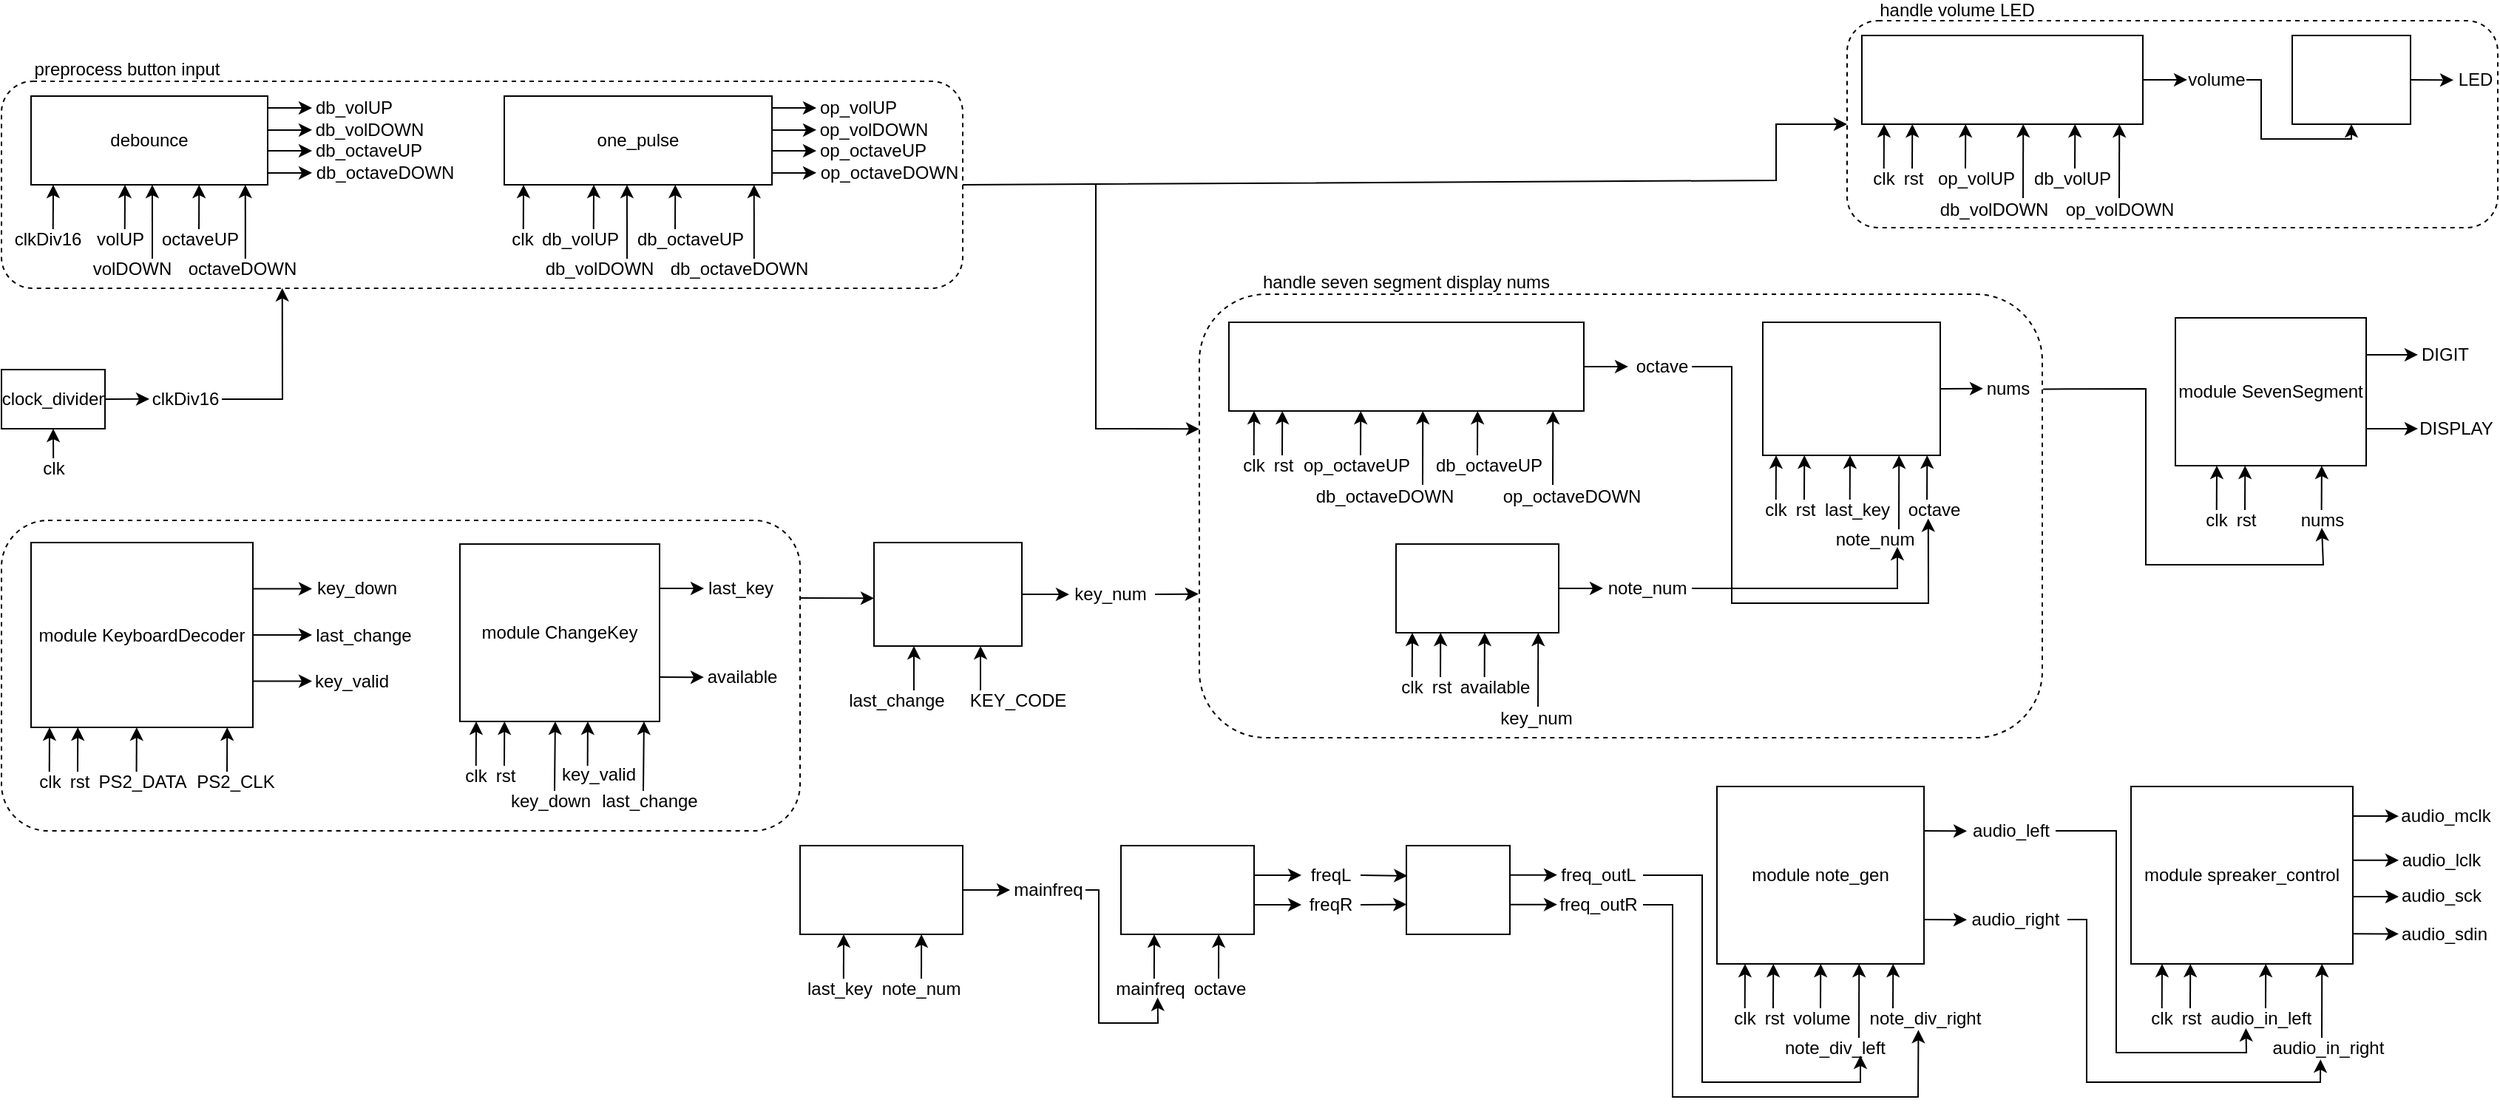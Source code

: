 <mxfile>
    <diagram id="WpX5_6K5vJxV_d9zte1v" name="4-3">
        <mxGraphModel dx="2623" dy="1426" grid="1" gridSize="10" guides="1" tooltips="1" connect="1" arrows="1" fold="1" page="1" pageScale="1" pageWidth="1100" pageHeight="850" math="0" shadow="0">
            <root>
                <mxCell id="0"/>
                <mxCell id="1" parent="0"/>
                <mxCell id="xL97YhipCd_Rk0VzPnTm-139" value="" style="group" parent="1" vertex="1" connectable="0">
                    <mxGeometry x="200" y="110" width="650" height="153" as="geometry"/>
                </mxCell>
                <mxCell id="xL97YhipCd_Rk0VzPnTm-89" value="" style="rounded=1;whiteSpace=wrap;html=1;dashed=1;" parent="xL97YhipCd_Rk0VzPnTm-139" vertex="1">
                    <mxGeometry y="13" width="650" height="140" as="geometry"/>
                </mxCell>
                <mxCell id="xL97YhipCd_Rk0VzPnTm-33" style="edgeStyle=none;rounded=0;html=1;exitX=0.25;exitY=1;exitDx=0;exitDy=0;entryX=0.25;entryY=1;entryDx=0;entryDy=0;" parent="xL97YhipCd_Rk0VzPnTm-139" edge="1">
                    <mxGeometry relative="1" as="geometry">
                        <mxPoint x="35.0" y="83" as="targetPoint"/>
                        <mxPoint x="34.873" y="113" as="sourcePoint"/>
                    </mxGeometry>
                </mxCell>
                <mxCell id="xL97YhipCd_Rk0VzPnTm-43" style="edgeStyle=none;rounded=0;html=1;exitX=1;exitY=0.5;exitDx=0;exitDy=0;" parent="xL97YhipCd_Rk0VzPnTm-139" edge="1">
                    <mxGeometry relative="1" as="geometry">
                        <mxPoint x="210" y="31.043" as="targetPoint"/>
                        <mxPoint x="180" y="31" as="sourcePoint"/>
                    </mxGeometry>
                </mxCell>
                <mxCell id="xL97YhipCd_Rk0VzPnTm-44" style="edgeStyle=none;rounded=0;html=1;exitX=1;exitY=0.75;exitDx=0;exitDy=0;" parent="xL97YhipCd_Rk0VzPnTm-139" edge="1">
                    <mxGeometry relative="1" as="geometry">
                        <mxPoint x="210" y="45.93" as="targetPoint"/>
                        <mxPoint x="180" y="46" as="sourcePoint"/>
                    </mxGeometry>
                </mxCell>
                <mxCell id="xL97YhipCd_Rk0VzPnTm-32" value="debounce" style="rounded=0;whiteSpace=wrap;html=1;" parent="xL97YhipCd_Rk0VzPnTm-139" vertex="1">
                    <mxGeometry x="20" y="23" width="160" height="60" as="geometry"/>
                </mxCell>
                <mxCell id="xL97YhipCd_Rk0VzPnTm-34" value="clkDiv16" style="text;html=1;strokeColor=none;fillColor=none;align=center;verticalAlign=middle;whiteSpace=wrap;rounded=0;" parent="xL97YhipCd_Rk0VzPnTm-139" vertex="1">
                    <mxGeometry x="9" y="115" width="45" height="10" as="geometry"/>
                </mxCell>
                <mxCell id="xL97YhipCd_Rk0VzPnTm-35" style="edgeStyle=none;rounded=0;html=1;exitX=0.25;exitY=1;exitDx=0;exitDy=0;entryX=0.25;entryY=1;entryDx=0;entryDy=0;" parent="xL97YhipCd_Rk0VzPnTm-139" edge="1">
                    <mxGeometry relative="1" as="geometry">
                        <mxPoint x="83.5" y="83" as="targetPoint"/>
                        <mxPoint x="83.373" y="113" as="sourcePoint"/>
                    </mxGeometry>
                </mxCell>
                <mxCell id="xL97YhipCd_Rk0VzPnTm-36" value="volUP" style="text;html=1;strokeColor=none;fillColor=none;align=center;verticalAlign=middle;whiteSpace=wrap;rounded=0;" parent="xL97YhipCd_Rk0VzPnTm-139" vertex="1">
                    <mxGeometry x="63.75" y="115" width="32.5" height="10" as="geometry"/>
                </mxCell>
                <mxCell id="xL97YhipCd_Rk0VzPnTm-37" value="volDOWN" style="text;html=1;strokeColor=none;fillColor=none;align=center;verticalAlign=middle;whiteSpace=wrap;rounded=0;" parent="xL97YhipCd_Rk0VzPnTm-139" vertex="1">
                    <mxGeometry x="61.5" y="135" width="52.5" height="10" as="geometry"/>
                </mxCell>
                <mxCell id="xL97YhipCd_Rk0VzPnTm-38" value="octaveUP" style="text;html=1;strokeColor=none;fillColor=none;align=center;verticalAlign=middle;whiteSpace=wrap;rounded=0;" parent="xL97YhipCd_Rk0VzPnTm-139" vertex="1">
                    <mxGeometry x="107.5" y="115" width="52.5" height="10" as="geometry"/>
                </mxCell>
                <mxCell id="xL97YhipCd_Rk0VzPnTm-39" value="octaveDOWN" style="text;html=1;strokeColor=none;fillColor=none;align=center;verticalAlign=middle;whiteSpace=wrap;rounded=0;" parent="xL97YhipCd_Rk0VzPnTm-139" vertex="1">
                    <mxGeometry x="124.75" y="135" width="76" height="10" as="geometry"/>
                </mxCell>
                <mxCell id="xL97YhipCd_Rk0VzPnTm-40" style="edgeStyle=none;rounded=0;html=1;entryX=0.25;entryY=1;entryDx=0;entryDy=0;" parent="xL97YhipCd_Rk0VzPnTm-139" edge="1">
                    <mxGeometry relative="1" as="geometry">
                        <mxPoint x="101.97" y="83" as="targetPoint"/>
                        <mxPoint x="102" y="133" as="sourcePoint"/>
                    </mxGeometry>
                </mxCell>
                <mxCell id="xL97YhipCd_Rk0VzPnTm-41" style="edgeStyle=none;rounded=0;html=1;exitX=0.25;exitY=1;exitDx=0;exitDy=0;entryX=0.25;entryY=1;entryDx=0;entryDy=0;" parent="xL97YhipCd_Rk0VzPnTm-139" edge="1">
                    <mxGeometry relative="1" as="geometry">
                        <mxPoint x="133.63" y="83" as="targetPoint"/>
                        <mxPoint x="133.503" y="113" as="sourcePoint"/>
                    </mxGeometry>
                </mxCell>
                <mxCell id="xL97YhipCd_Rk0VzPnTm-42" style="edgeStyle=none;rounded=0;html=1;entryX=0.25;entryY=1;entryDx=0;entryDy=0;" parent="xL97YhipCd_Rk0VzPnTm-139" edge="1">
                    <mxGeometry relative="1" as="geometry">
                        <mxPoint x="164.88" y="83" as="targetPoint"/>
                        <mxPoint x="164.91" y="133" as="sourcePoint"/>
                    </mxGeometry>
                </mxCell>
                <mxCell id="xL97YhipCd_Rk0VzPnTm-45" style="edgeStyle=none;rounded=0;html=1;exitX=1;exitY=0.5;exitDx=0;exitDy=0;" parent="xL97YhipCd_Rk0VzPnTm-139" edge="1">
                    <mxGeometry relative="1" as="geometry">
                        <mxPoint x="210" y="60.043" as="targetPoint"/>
                        <mxPoint x="180" y="60" as="sourcePoint"/>
                    </mxGeometry>
                </mxCell>
                <mxCell id="xL97YhipCd_Rk0VzPnTm-46" style="edgeStyle=none;rounded=0;html=1;exitX=1;exitY=0.75;exitDx=0;exitDy=0;" parent="xL97YhipCd_Rk0VzPnTm-139" edge="1">
                    <mxGeometry relative="1" as="geometry">
                        <mxPoint x="210" y="74.93" as="targetPoint"/>
                        <mxPoint x="180" y="75" as="sourcePoint"/>
                    </mxGeometry>
                </mxCell>
                <mxCell id="xL97YhipCd_Rk0VzPnTm-47" value="db_volUP" style="text;html=1;strokeColor=none;fillColor=none;align=center;verticalAlign=middle;whiteSpace=wrap;rounded=0;" parent="xL97YhipCd_Rk0VzPnTm-139" vertex="1">
                    <mxGeometry x="209.75" y="26" width="57" height="10" as="geometry"/>
                </mxCell>
                <mxCell id="xL97YhipCd_Rk0VzPnTm-48" value="db_volDOWN" style="text;html=1;strokeColor=none;fillColor=none;align=center;verticalAlign=middle;whiteSpace=wrap;rounded=0;" parent="xL97YhipCd_Rk0VzPnTm-139" vertex="1">
                    <mxGeometry x="210.5" y="41" width="75.5" height="10" as="geometry"/>
                </mxCell>
                <mxCell id="xL97YhipCd_Rk0VzPnTm-49" value="db_octaveUP" style="text;html=1;strokeColor=none;fillColor=none;align=center;verticalAlign=middle;whiteSpace=wrap;rounded=0;" parent="xL97YhipCd_Rk0VzPnTm-139" vertex="1">
                    <mxGeometry x="209.75" y="55" width="77" height="10" as="geometry"/>
                </mxCell>
                <mxCell id="xL97YhipCd_Rk0VzPnTm-50" value="db_octaveDOWN" style="text;html=1;strokeColor=none;fillColor=none;align=center;verticalAlign=middle;whiteSpace=wrap;rounded=0;" parent="xL97YhipCd_Rk0VzPnTm-139" vertex="1">
                    <mxGeometry x="210.5" y="70" width="97" height="10" as="geometry"/>
                </mxCell>
                <mxCell id="xL97YhipCd_Rk0VzPnTm-70" style="edgeStyle=none;rounded=0;html=1;exitX=0.25;exitY=1;exitDx=0;exitDy=0;entryX=0.25;entryY=1;entryDx=0;entryDy=0;" parent="xL97YhipCd_Rk0VzPnTm-139" edge="1">
                    <mxGeometry relative="1" as="geometry">
                        <mxPoint x="353" y="83.0" as="targetPoint"/>
                        <mxPoint x="352.873" y="113" as="sourcePoint"/>
                    </mxGeometry>
                </mxCell>
                <mxCell id="xL97YhipCd_Rk0VzPnTm-71" style="edgeStyle=none;rounded=0;html=1;exitX=1;exitY=0.5;exitDx=0;exitDy=0;" parent="xL97YhipCd_Rk0VzPnTm-139" edge="1">
                    <mxGeometry relative="1" as="geometry">
                        <mxPoint x="551" y="31.043" as="targetPoint"/>
                        <mxPoint x="521" y="31" as="sourcePoint"/>
                    </mxGeometry>
                </mxCell>
                <mxCell id="xL97YhipCd_Rk0VzPnTm-72" style="edgeStyle=none;rounded=0;html=1;exitX=1;exitY=0.75;exitDx=0;exitDy=0;" parent="xL97YhipCd_Rk0VzPnTm-139" edge="1">
                    <mxGeometry relative="1" as="geometry">
                        <mxPoint x="551" y="45.93" as="targetPoint"/>
                        <mxPoint x="521" y="46" as="sourcePoint"/>
                    </mxGeometry>
                </mxCell>
                <mxCell id="xL97YhipCd_Rk0VzPnTm-73" value="one_pulse" style="rounded=0;whiteSpace=wrap;html=1;" parent="xL97YhipCd_Rk0VzPnTm-139" vertex="1">
                    <mxGeometry x="340" y="23" width="181" height="60" as="geometry"/>
                </mxCell>
                <mxCell id="xL97YhipCd_Rk0VzPnTm-74" value="clk" style="text;html=1;strokeColor=none;fillColor=none;align=center;verticalAlign=middle;whiteSpace=wrap;rounded=0;" parent="xL97YhipCd_Rk0VzPnTm-139" vertex="1">
                    <mxGeometry x="345" y="115" width="15" height="10" as="geometry"/>
                </mxCell>
                <mxCell id="xL97YhipCd_Rk0VzPnTm-75" style="edgeStyle=none;rounded=0;html=1;exitX=0.25;exitY=1;exitDx=0;exitDy=0;entryX=0.25;entryY=1;entryDx=0;entryDy=0;" parent="xL97YhipCd_Rk0VzPnTm-139" edge="1">
                    <mxGeometry relative="1" as="geometry">
                        <mxPoint x="400.5" y="83.0" as="targetPoint"/>
                        <mxPoint x="400.373" y="113" as="sourcePoint"/>
                    </mxGeometry>
                </mxCell>
                <mxCell id="xL97YhipCd_Rk0VzPnTm-76" value="db_volUP" style="text;html=1;strokeColor=none;fillColor=none;align=center;verticalAlign=middle;whiteSpace=wrap;rounded=0;" parent="xL97YhipCd_Rk0VzPnTm-139" vertex="1">
                    <mxGeometry x="363" y="115" width="57.25" height="10" as="geometry"/>
                </mxCell>
                <mxCell id="xL97YhipCd_Rk0VzPnTm-77" value="db_volDOWN" style="text;html=1;strokeColor=none;fillColor=none;align=center;verticalAlign=middle;whiteSpace=wrap;rounded=0;" parent="xL97YhipCd_Rk0VzPnTm-139" vertex="1">
                    <mxGeometry x="367" y="135" width="75" height="10" as="geometry"/>
                </mxCell>
                <mxCell id="xL97YhipCd_Rk0VzPnTm-78" value="db_octaveUP" style="text;html=1;strokeColor=none;fillColor=none;align=center;verticalAlign=middle;whiteSpace=wrap;rounded=0;" parent="xL97YhipCd_Rk0VzPnTm-139" vertex="1">
                    <mxGeometry x="429.5" y="115" width="71.5" height="10" as="geometry"/>
                </mxCell>
                <mxCell id="xL97YhipCd_Rk0VzPnTm-79" value="db_octaveDOWN" style="text;html=1;strokeColor=none;fillColor=none;align=center;verticalAlign=middle;whiteSpace=wrap;rounded=0;" parent="xL97YhipCd_Rk0VzPnTm-139" vertex="1">
                    <mxGeometry x="453" y="135" width="91.75" height="10" as="geometry"/>
                </mxCell>
                <mxCell id="xL97YhipCd_Rk0VzPnTm-80" style="edgeStyle=none;rounded=0;html=1;entryX=0.25;entryY=1;entryDx=0;entryDy=0;" parent="xL97YhipCd_Rk0VzPnTm-139" edge="1">
                    <mxGeometry relative="1" as="geometry">
                        <mxPoint x="422.97" y="83.0" as="targetPoint"/>
                        <mxPoint x="423" y="133" as="sourcePoint"/>
                    </mxGeometry>
                </mxCell>
                <mxCell id="xL97YhipCd_Rk0VzPnTm-81" style="edgeStyle=none;rounded=0;html=1;exitX=0.25;exitY=1;exitDx=0;exitDy=0;entryX=0.25;entryY=1;entryDx=0;entryDy=0;" parent="xL97YhipCd_Rk0VzPnTm-139" edge="1">
                    <mxGeometry relative="1" as="geometry">
                        <mxPoint x="455.63" y="83.0" as="targetPoint"/>
                        <mxPoint x="455.503" y="113" as="sourcePoint"/>
                    </mxGeometry>
                </mxCell>
                <mxCell id="xL97YhipCd_Rk0VzPnTm-82" style="edgeStyle=none;rounded=0;html=1;entryX=0.25;entryY=1;entryDx=0;entryDy=0;" parent="xL97YhipCd_Rk0VzPnTm-139" edge="1">
                    <mxGeometry relative="1" as="geometry">
                        <mxPoint x="508.88" y="83.0" as="targetPoint"/>
                        <mxPoint x="508.91" y="133" as="sourcePoint"/>
                    </mxGeometry>
                </mxCell>
                <mxCell id="xL97YhipCd_Rk0VzPnTm-83" style="edgeStyle=none;rounded=0;html=1;exitX=1;exitY=0.5;exitDx=0;exitDy=0;" parent="xL97YhipCd_Rk0VzPnTm-139" edge="1">
                    <mxGeometry relative="1" as="geometry">
                        <mxPoint x="551" y="60.043" as="targetPoint"/>
                        <mxPoint x="521" y="60" as="sourcePoint"/>
                    </mxGeometry>
                </mxCell>
                <mxCell id="xL97YhipCd_Rk0VzPnTm-84" style="edgeStyle=none;rounded=0;html=1;exitX=1;exitY=0.75;exitDx=0;exitDy=0;" parent="xL97YhipCd_Rk0VzPnTm-139" edge="1">
                    <mxGeometry relative="1" as="geometry">
                        <mxPoint x="551" y="74.93" as="targetPoint"/>
                        <mxPoint x="521" y="75" as="sourcePoint"/>
                    </mxGeometry>
                </mxCell>
                <mxCell id="xL97YhipCd_Rk0VzPnTm-85" value="op_volUP" style="text;html=1;strokeColor=none;fillColor=none;align=center;verticalAlign=middle;whiteSpace=wrap;rounded=0;" parent="xL97YhipCd_Rk0VzPnTm-139" vertex="1">
                    <mxGeometry x="550.75" y="26" width="57" height="10" as="geometry"/>
                </mxCell>
                <mxCell id="xL97YhipCd_Rk0VzPnTm-86" value="op_volDOWN" style="text;html=1;strokeColor=none;fillColor=none;align=center;verticalAlign=middle;whiteSpace=wrap;rounded=0;" parent="xL97YhipCd_Rk0VzPnTm-139" vertex="1">
                    <mxGeometry x="551.5" y="41" width="75.5" height="10" as="geometry"/>
                </mxCell>
                <mxCell id="xL97YhipCd_Rk0VzPnTm-87" value="op_octaveUP" style="text;html=1;strokeColor=none;fillColor=none;align=center;verticalAlign=middle;whiteSpace=wrap;rounded=0;" parent="xL97YhipCd_Rk0VzPnTm-139" vertex="1">
                    <mxGeometry x="550.75" y="55" width="77" height="10" as="geometry"/>
                </mxCell>
                <mxCell id="xL97YhipCd_Rk0VzPnTm-88" value="op_octaveDOWN" style="text;html=1;strokeColor=none;fillColor=none;align=center;verticalAlign=middle;whiteSpace=wrap;rounded=0;" parent="xL97YhipCd_Rk0VzPnTm-139" vertex="1">
                    <mxGeometry x="551.5" y="70" width="97" height="10" as="geometry"/>
                </mxCell>
                <mxCell id="xL97YhipCd_Rk0VzPnTm-90" value="preprocess button input" style="text;html=1;strokeColor=none;fillColor=none;align=center;verticalAlign=middle;whiteSpace=wrap;rounded=0;" parent="xL97YhipCd_Rk0VzPnTm-139" vertex="1">
                    <mxGeometry x="17" width="135.5" height="10" as="geometry"/>
                </mxCell>
                <mxCell id="xL97YhipCd_Rk0VzPnTm-171" value="" style="group" parent="1" vertex="1" connectable="0">
                    <mxGeometry x="1448" y="70" width="440" height="152" as="geometry"/>
                </mxCell>
                <mxCell id="xL97YhipCd_Rk0VzPnTm-137" value="" style="rounded=1;whiteSpace=wrap;html=1;dashed=1;" parent="xL97YhipCd_Rk0VzPnTm-171" vertex="1">
                    <mxGeometry y="12" width="440" height="140" as="geometry"/>
                </mxCell>
                <mxCell id="xL97YhipCd_Rk0VzPnTm-2" style="edgeStyle=none;rounded=0;html=1;exitX=0.25;exitY=1;exitDx=0;exitDy=0;entryX=0.25;entryY=1;entryDx=0;entryDy=0;" parent="xL97YhipCd_Rk0VzPnTm-171" edge="1">
                    <mxGeometry relative="1" as="geometry">
                        <mxPoint x="25" y="82" as="targetPoint"/>
                        <mxPoint x="24.868" y="112" as="sourcePoint"/>
                    </mxGeometry>
                </mxCell>
                <mxCell id="xL97YhipCd_Rk0VzPnTm-15" style="edgeStyle=none;rounded=0;html=1;exitX=1;exitY=0.5;exitDx=0;exitDy=0;" parent="xL97YhipCd_Rk0VzPnTm-171" source="xL97YhipCd_Rk0VzPnTm-1" edge="1">
                    <mxGeometry relative="1" as="geometry">
                        <mxPoint x="230" y="51.968" as="targetPoint"/>
                    </mxGeometry>
                </mxCell>
                <mxCell id="xL97YhipCd_Rk0VzPnTm-1" value="" style="rounded=0;whiteSpace=wrap;html=1;" parent="xL97YhipCd_Rk0VzPnTm-171" vertex="1">
                    <mxGeometry x="10" y="22" width="190" height="60" as="geometry"/>
                </mxCell>
                <mxCell id="xL97YhipCd_Rk0VzPnTm-3" style="edgeStyle=none;rounded=0;html=1;exitX=0.25;exitY=1;exitDx=0;exitDy=0;entryX=0.25;entryY=1;entryDx=0;entryDy=0;" parent="xL97YhipCd_Rk0VzPnTm-171" edge="1">
                    <mxGeometry relative="1" as="geometry">
                        <mxPoint x="44.13" y="82" as="targetPoint"/>
                        <mxPoint x="43.998" y="112" as="sourcePoint"/>
                    </mxGeometry>
                </mxCell>
                <mxCell id="xL97YhipCd_Rk0VzPnTm-4" value="clk" style="text;html=1;strokeColor=none;fillColor=none;align=center;verticalAlign=middle;whiteSpace=wrap;rounded=0;" parent="xL97YhipCd_Rk0VzPnTm-171" vertex="1">
                    <mxGeometry x="15" y="114" width="20" height="10" as="geometry"/>
                </mxCell>
                <mxCell id="xL97YhipCd_Rk0VzPnTm-5" value="rst" style="text;html=1;strokeColor=none;fillColor=none;align=center;verticalAlign=middle;whiteSpace=wrap;rounded=0;" parent="xL97YhipCd_Rk0VzPnTm-171" vertex="1">
                    <mxGeometry x="35" y="114" width="20" height="10" as="geometry"/>
                </mxCell>
                <mxCell id="xL97YhipCd_Rk0VzPnTm-6" style="edgeStyle=none;rounded=0;html=1;exitX=0.25;exitY=1;exitDx=0;exitDy=0;entryX=0.25;entryY=1;entryDx=0;entryDy=0;" parent="xL97YhipCd_Rk0VzPnTm-171" edge="1">
                    <mxGeometry relative="1" as="geometry">
                        <mxPoint x="80.13" y="82" as="targetPoint"/>
                        <mxPoint x="79.998" y="112" as="sourcePoint"/>
                    </mxGeometry>
                </mxCell>
                <mxCell id="xL97YhipCd_Rk0VzPnTm-7" style="edgeStyle=none;rounded=0;html=1;entryX=0.25;entryY=1;entryDx=0;entryDy=0;" parent="xL97YhipCd_Rk0VzPnTm-171" edge="1">
                    <mxGeometry relative="1" as="geometry">
                        <mxPoint x="119.13" y="82" as="targetPoint"/>
                        <mxPoint x="119" y="132" as="sourcePoint"/>
                    </mxGeometry>
                </mxCell>
                <mxCell id="xL97YhipCd_Rk0VzPnTm-8" style="edgeStyle=none;rounded=0;html=1;exitX=0.25;exitY=1;exitDx=0;exitDy=0;entryX=0.25;entryY=1;entryDx=0;entryDy=0;" parent="xL97YhipCd_Rk0VzPnTm-171" edge="1">
                    <mxGeometry relative="1" as="geometry">
                        <mxPoint x="154.13" y="82" as="targetPoint"/>
                        <mxPoint x="153.998" y="112" as="sourcePoint"/>
                    </mxGeometry>
                </mxCell>
                <mxCell id="xL97YhipCd_Rk0VzPnTm-9" style="edgeStyle=none;rounded=0;html=1;entryX=0.25;entryY=1;entryDx=0;entryDy=0;" parent="xL97YhipCd_Rk0VzPnTm-171" edge="1">
                    <mxGeometry relative="1" as="geometry">
                        <mxPoint x="184.13" y="82" as="targetPoint"/>
                        <mxPoint x="184" y="132" as="sourcePoint"/>
                    </mxGeometry>
                </mxCell>
                <mxCell id="xL97YhipCd_Rk0VzPnTm-10" value="op_volUP" style="text;html=1;strokeColor=none;fillColor=none;align=center;verticalAlign=middle;whiteSpace=wrap;rounded=0;" parent="xL97YhipCd_Rk0VzPnTm-171" vertex="1">
                    <mxGeometry x="59.5" y="114" width="55" height="10" as="geometry"/>
                </mxCell>
                <mxCell id="xL97YhipCd_Rk0VzPnTm-11" value="op_volDOWN" style="text;html=1;strokeColor=none;fillColor=none;align=center;verticalAlign=middle;whiteSpace=wrap;rounded=0;" parent="xL97YhipCd_Rk0VzPnTm-171" vertex="1">
                    <mxGeometry x="147.5" y="135" width="72.5" height="10" as="geometry"/>
                </mxCell>
                <mxCell id="xL97YhipCd_Rk0VzPnTm-12" value="db_volUP" style="text;html=1;strokeColor=none;fillColor=none;align=center;verticalAlign=middle;whiteSpace=wrap;rounded=0;" parent="xL97YhipCd_Rk0VzPnTm-171" vertex="1">
                    <mxGeometry x="125" y="114" width="55" height="10" as="geometry"/>
                </mxCell>
                <mxCell id="xL97YhipCd_Rk0VzPnTm-14" value="db_volDOWN" style="text;html=1;strokeColor=none;fillColor=none;align=center;verticalAlign=middle;whiteSpace=wrap;rounded=0;" parent="xL97YhipCd_Rk0VzPnTm-171" vertex="1">
                    <mxGeometry x="62.5" y="135" width="72.5" height="10" as="geometry"/>
                </mxCell>
                <mxCell id="xL97YhipCd_Rk0VzPnTm-16" value="volume" style="text;html=1;strokeColor=none;fillColor=none;align=center;verticalAlign=middle;whiteSpace=wrap;rounded=0;" parent="xL97YhipCd_Rk0VzPnTm-171" vertex="1">
                    <mxGeometry x="230" y="47" width="40" height="10" as="geometry"/>
                </mxCell>
                <mxCell id="xL97YhipCd_Rk0VzPnTm-94" style="edgeStyle=none;rounded=0;html=1;exitX=1;exitY=0.5;exitDx=0;exitDy=0;" parent="xL97YhipCd_Rk0VzPnTm-171" source="xL97YhipCd_Rk0VzPnTm-92" edge="1">
                    <mxGeometry relative="1" as="geometry">
                        <mxPoint x="410" y="52.154" as="targetPoint"/>
                    </mxGeometry>
                </mxCell>
                <mxCell id="xL97YhipCd_Rk0VzPnTm-92" value="" style="rounded=0;whiteSpace=wrap;html=1;" parent="xL97YhipCd_Rk0VzPnTm-171" vertex="1">
                    <mxGeometry x="301" y="22" width="80" height="60" as="geometry"/>
                </mxCell>
                <mxCell id="xL97YhipCd_Rk0VzPnTm-93" style="edgeStyle=none;rounded=0;html=1;exitX=1;exitY=0.5;exitDx=0;exitDy=0;entryX=0.5;entryY=1;entryDx=0;entryDy=0;" parent="xL97YhipCd_Rk0VzPnTm-171" source="xL97YhipCd_Rk0VzPnTm-16" target="xL97YhipCd_Rk0VzPnTm-92" edge="1">
                    <mxGeometry relative="1" as="geometry">
                        <Array as="points">
                            <mxPoint x="280" y="52"/>
                            <mxPoint x="280" y="92"/>
                            <mxPoint x="341" y="92"/>
                        </Array>
                    </mxGeometry>
                </mxCell>
                <mxCell id="xL97YhipCd_Rk0VzPnTm-95" value="LED" style="text;html=1;strokeColor=none;fillColor=none;align=center;verticalAlign=middle;whiteSpace=wrap;rounded=0;" parent="xL97YhipCd_Rk0VzPnTm-171" vertex="1">
                    <mxGeometry x="410" y="47" width="30" height="10" as="geometry"/>
                </mxCell>
                <mxCell id="xL97YhipCd_Rk0VzPnTm-138" value="handle volume LED" style="text;html=1;strokeColor=none;fillColor=none;align=center;verticalAlign=middle;whiteSpace=wrap;rounded=0;" parent="xL97YhipCd_Rk0VzPnTm-171" vertex="1">
                    <mxGeometry x="19.25" width="110.75" height="10" as="geometry"/>
                </mxCell>
                <mxCell id="xL97YhipCd_Rk0VzPnTm-172" value="" style="group" parent="1" vertex="1" connectable="0">
                    <mxGeometry x="1010" y="255" width="570" height="312" as="geometry"/>
                </mxCell>
                <mxCell id="xL97YhipCd_Rk0VzPnTm-169" value="" style="rounded=1;whiteSpace=wrap;html=1;dashed=1;" parent="xL97YhipCd_Rk0VzPnTm-172" vertex="1">
                    <mxGeometry y="12" width="570" height="300" as="geometry"/>
                </mxCell>
                <mxCell id="xL97YhipCd_Rk0VzPnTm-152" value="" style="group" parent="xL97YhipCd_Rk0VzPnTm-172" vertex="1" connectable="0">
                    <mxGeometry x="20" y="31" width="420" height="123" as="geometry"/>
                </mxCell>
                <mxCell id="xL97YhipCd_Rk0VzPnTm-17" style="edgeStyle=none;rounded=0;html=1;exitX=0.25;exitY=1;exitDx=0;exitDy=0;entryX=0.25;entryY=1;entryDx=0;entryDy=0;" parent="xL97YhipCd_Rk0VzPnTm-152" edge="1">
                    <mxGeometry relative="1" as="geometry">
                        <mxPoint x="17.0" y="60" as="targetPoint"/>
                        <mxPoint x="16.868" y="90" as="sourcePoint"/>
                    </mxGeometry>
                </mxCell>
                <mxCell id="xL97YhipCd_Rk0VzPnTm-18" style="edgeStyle=none;rounded=0;html=1;exitX=1;exitY=0.5;exitDx=0;exitDy=0;" parent="xL97YhipCd_Rk0VzPnTm-152" source="xL97YhipCd_Rk0VzPnTm-19" edge="1">
                    <mxGeometry relative="1" as="geometry">
                        <mxPoint x="270.0" y="29.968" as="targetPoint"/>
                    </mxGeometry>
                </mxCell>
                <mxCell id="xL97YhipCd_Rk0VzPnTm-19" value="" style="rounded=0;whiteSpace=wrap;html=1;" parent="xL97YhipCd_Rk0VzPnTm-152" vertex="1">
                    <mxGeometry width="240" height="60" as="geometry"/>
                </mxCell>
                <mxCell id="xL97YhipCd_Rk0VzPnTm-20" style="edgeStyle=none;rounded=0;html=1;exitX=0.25;exitY=1;exitDx=0;exitDy=0;entryX=0.25;entryY=1;entryDx=0;entryDy=0;" parent="xL97YhipCd_Rk0VzPnTm-152" edge="1">
                    <mxGeometry relative="1" as="geometry">
                        <mxPoint x="36.13" y="60" as="targetPoint"/>
                        <mxPoint x="35.998" y="90" as="sourcePoint"/>
                    </mxGeometry>
                </mxCell>
                <mxCell id="xL97YhipCd_Rk0VzPnTm-21" value="clk" style="text;html=1;strokeColor=none;fillColor=none;align=center;verticalAlign=middle;whiteSpace=wrap;rounded=0;" parent="xL97YhipCd_Rk0VzPnTm-152" vertex="1">
                    <mxGeometry x="7" y="92" width="20" height="10" as="geometry"/>
                </mxCell>
                <mxCell id="xL97YhipCd_Rk0VzPnTm-22" value="rst" style="text;html=1;strokeColor=none;fillColor=none;align=center;verticalAlign=middle;whiteSpace=wrap;rounded=0;" parent="xL97YhipCd_Rk0VzPnTm-152" vertex="1">
                    <mxGeometry x="27" y="92" width="20" height="10" as="geometry"/>
                </mxCell>
                <mxCell id="xL97YhipCd_Rk0VzPnTm-23" style="edgeStyle=none;rounded=0;html=1;exitX=0.25;exitY=1;exitDx=0;exitDy=0;entryX=0.25;entryY=1;entryDx=0;entryDy=0;" parent="xL97YhipCd_Rk0VzPnTm-152" edge="1">
                    <mxGeometry relative="1" as="geometry">
                        <mxPoint x="89.13" y="60" as="targetPoint"/>
                        <mxPoint x="88.998" y="90" as="sourcePoint"/>
                    </mxGeometry>
                </mxCell>
                <mxCell id="xL97YhipCd_Rk0VzPnTm-24" style="edgeStyle=none;rounded=0;html=1;entryX=0.25;entryY=1;entryDx=0;entryDy=0;" parent="xL97YhipCd_Rk0VzPnTm-152" edge="1">
                    <mxGeometry relative="1" as="geometry">
                        <mxPoint x="131.13" y="60" as="targetPoint"/>
                        <mxPoint x="131" y="110" as="sourcePoint"/>
                    </mxGeometry>
                </mxCell>
                <mxCell id="xL97YhipCd_Rk0VzPnTm-25" style="edgeStyle=none;rounded=0;html=1;exitX=0.25;exitY=1;exitDx=0;exitDy=0;entryX=0.25;entryY=1;entryDx=0;entryDy=0;" parent="xL97YhipCd_Rk0VzPnTm-152" edge="1">
                    <mxGeometry relative="1" as="geometry">
                        <mxPoint x="168.13" y="60" as="targetPoint"/>
                        <mxPoint x="167.998" y="90" as="sourcePoint"/>
                    </mxGeometry>
                </mxCell>
                <mxCell id="xL97YhipCd_Rk0VzPnTm-26" style="edgeStyle=none;rounded=0;html=1;entryX=0.25;entryY=1;entryDx=0;entryDy=0;" parent="xL97YhipCd_Rk0VzPnTm-152" edge="1">
                    <mxGeometry relative="1" as="geometry">
                        <mxPoint x="219.13" y="60" as="targetPoint"/>
                        <mxPoint x="219" y="110" as="sourcePoint"/>
                    </mxGeometry>
                </mxCell>
                <mxCell id="xL97YhipCd_Rk0VzPnTm-27" value="op_octaveUP" style="text;html=1;strokeColor=none;fillColor=none;align=center;verticalAlign=middle;whiteSpace=wrap;rounded=0;" parent="xL97YhipCd_Rk0VzPnTm-152" vertex="1">
                    <mxGeometry x="49" y="92" width="74.5" height="10" as="geometry"/>
                </mxCell>
                <mxCell id="xL97YhipCd_Rk0VzPnTm-28" value="op_octaveDOWN" style="text;html=1;strokeColor=none;fillColor=none;align=center;verticalAlign=middle;whiteSpace=wrap;rounded=0;" parent="xL97YhipCd_Rk0VzPnTm-152" vertex="1">
                    <mxGeometry x="182.5" y="113" width="97.5" height="10" as="geometry"/>
                </mxCell>
                <mxCell id="xL97YhipCd_Rk0VzPnTm-29" value="db_octaveUP" style="text;html=1;strokeColor=none;fillColor=none;align=center;verticalAlign=middle;whiteSpace=wrap;rounded=0;" parent="xL97YhipCd_Rk0VzPnTm-152" vertex="1">
                    <mxGeometry x="136" y="92" width="80" height="10" as="geometry"/>
                </mxCell>
                <mxCell id="xL97YhipCd_Rk0VzPnTm-30" value="db_octaveDOWN" style="text;html=1;strokeColor=none;fillColor=none;align=center;verticalAlign=middle;whiteSpace=wrap;rounded=0;" parent="xL97YhipCd_Rk0VzPnTm-152" vertex="1">
                    <mxGeometry x="58" y="113" width="95" height="10" as="geometry"/>
                </mxCell>
                <mxCell id="xL97YhipCd_Rk0VzPnTm-31" value="octave" style="text;html=1;strokeColor=none;fillColor=none;align=center;verticalAlign=middle;whiteSpace=wrap;rounded=0;" parent="xL97YhipCd_Rk0VzPnTm-152" vertex="1">
                    <mxGeometry x="273" y="25" width="40" height="10" as="geometry"/>
                </mxCell>
                <mxCell id="xL97YhipCd_Rk0VzPnTm-164" style="edgeStyle=none;rounded=0;html=1;exitX=1;exitY=0.5;exitDx=0;exitDy=0;" parent="xL97YhipCd_Rk0VzPnTm-172" source="xL97YhipCd_Rk0VzPnTm-153" edge="1">
                    <mxGeometry relative="1" as="geometry">
                        <mxPoint x="530" y="75.857" as="targetPoint"/>
                    </mxGeometry>
                </mxCell>
                <mxCell id="xL97YhipCd_Rk0VzPnTm-153" value="" style="rounded=0;whiteSpace=wrap;html=1;" parent="xL97YhipCd_Rk0VzPnTm-172" vertex="1">
                    <mxGeometry x="381" y="31" width="120" height="90" as="geometry"/>
                </mxCell>
                <mxCell id="xL97YhipCd_Rk0VzPnTm-154" style="edgeStyle=none;rounded=0;html=1;exitX=0.25;exitY=1;exitDx=0;exitDy=0;entryX=0.25;entryY=1;entryDx=0;entryDy=0;" parent="xL97YhipCd_Rk0VzPnTm-172" edge="1">
                    <mxGeometry relative="1" as="geometry">
                        <mxPoint x="390.0" y="121" as="targetPoint"/>
                        <mxPoint x="389.868" y="151" as="sourcePoint"/>
                    </mxGeometry>
                </mxCell>
                <mxCell id="xL97YhipCd_Rk0VzPnTm-155" style="edgeStyle=none;rounded=0;html=1;exitX=0.25;exitY=1;exitDx=0;exitDy=0;entryX=0.25;entryY=1;entryDx=0;entryDy=0;" parent="xL97YhipCd_Rk0VzPnTm-172" edge="1">
                    <mxGeometry relative="1" as="geometry">
                        <mxPoint x="409.13" y="121" as="targetPoint"/>
                        <mxPoint x="408.998" y="151" as="sourcePoint"/>
                    </mxGeometry>
                </mxCell>
                <mxCell id="xL97YhipCd_Rk0VzPnTm-156" value="clk" style="text;html=1;strokeColor=none;fillColor=none;align=center;verticalAlign=middle;whiteSpace=wrap;rounded=0;" parent="xL97YhipCd_Rk0VzPnTm-172" vertex="1">
                    <mxGeometry x="380" y="153" width="20" height="10" as="geometry"/>
                </mxCell>
                <mxCell id="xL97YhipCd_Rk0VzPnTm-157" value="rst" style="text;html=1;strokeColor=none;fillColor=none;align=center;verticalAlign=middle;whiteSpace=wrap;rounded=0;" parent="xL97YhipCd_Rk0VzPnTm-172" vertex="1">
                    <mxGeometry x="400" y="153" width="20" height="10" as="geometry"/>
                </mxCell>
                <mxCell id="xL97YhipCd_Rk0VzPnTm-158" style="edgeStyle=none;rounded=0;html=1;exitX=0.25;exitY=1;exitDx=0;exitDy=0;entryX=0.25;entryY=1;entryDx=0;entryDy=0;" parent="xL97YhipCd_Rk0VzPnTm-172" edge="1">
                    <mxGeometry relative="1" as="geometry">
                        <mxPoint x="439.99" y="121" as="targetPoint"/>
                        <mxPoint x="439.858" y="151" as="sourcePoint"/>
                    </mxGeometry>
                </mxCell>
                <mxCell id="xL97YhipCd_Rk0VzPnTm-159" value="last_key" style="text;html=1;strokeColor=none;fillColor=none;align=center;verticalAlign=middle;whiteSpace=wrap;rounded=0;" parent="xL97YhipCd_Rk0VzPnTm-172" vertex="1">
                    <mxGeometry x="420" y="153" width="50" height="10" as="geometry"/>
                </mxCell>
                <mxCell id="xL97YhipCd_Rk0VzPnTm-160" value="note_num" style="text;html=1;strokeColor=none;fillColor=none;align=center;verticalAlign=middle;whiteSpace=wrap;rounded=0;" parent="xL97YhipCd_Rk0VzPnTm-172" vertex="1">
                    <mxGeometry x="427" y="173" width="60" height="10" as="geometry"/>
                </mxCell>
                <mxCell id="xL97YhipCd_Rk0VzPnTm-161" value="octave" style="text;html=1;strokeColor=none;fillColor=none;align=center;verticalAlign=middle;whiteSpace=wrap;rounded=0;" parent="xL97YhipCd_Rk0VzPnTm-172" vertex="1">
                    <mxGeometry x="477" y="153" width="40" height="10" as="geometry"/>
                </mxCell>
                <mxCell id="xL97YhipCd_Rk0VzPnTm-162" style="edgeStyle=none;rounded=0;html=1;entryX=0.25;entryY=1;entryDx=0;entryDy=0;" parent="xL97YhipCd_Rk0VzPnTm-172" edge="1">
                    <mxGeometry relative="1" as="geometry">
                        <mxPoint x="473.13" y="121" as="targetPoint"/>
                        <mxPoint x="473" y="171" as="sourcePoint"/>
                    </mxGeometry>
                </mxCell>
                <mxCell id="xL97YhipCd_Rk0VzPnTm-163" style="edgeStyle=none;rounded=0;html=1;exitX=0.25;exitY=1;exitDx=0;exitDy=0;entryX=0.25;entryY=1;entryDx=0;entryDy=0;" parent="xL97YhipCd_Rk0VzPnTm-172" edge="1">
                    <mxGeometry relative="1" as="geometry">
                        <mxPoint x="492.13" y="121" as="targetPoint"/>
                        <mxPoint x="491.998" y="151" as="sourcePoint"/>
                    </mxGeometry>
                </mxCell>
                <mxCell id="xL97YhipCd_Rk0VzPnTm-165" value="nums" style="text;html=1;strokeColor=none;fillColor=none;align=center;verticalAlign=middle;whiteSpace=wrap;rounded=0;" parent="xL97YhipCd_Rk0VzPnTm-172" vertex="1">
                    <mxGeometry x="532" y="71" width="30" height="10" as="geometry"/>
                </mxCell>
                <mxCell id="xL97YhipCd_Rk0VzPnTm-149" style="edgeStyle=none;rounded=0;html=1;exitX=1;exitY=0.5;exitDx=0;exitDy=0;" parent="xL97YhipCd_Rk0VzPnTm-172" source="xL97YhipCd_Rk0VzPnTm-140" edge="1">
                    <mxGeometry relative="1" as="geometry">
                        <mxPoint x="273.0" y="210.968" as="targetPoint"/>
                    </mxGeometry>
                </mxCell>
                <mxCell id="xL97YhipCd_Rk0VzPnTm-140" value="" style="rounded=0;whiteSpace=wrap;html=1;" parent="xL97YhipCd_Rk0VzPnTm-172" vertex="1">
                    <mxGeometry x="133" y="181" width="110" height="60" as="geometry"/>
                </mxCell>
                <mxCell id="xL97YhipCd_Rk0VzPnTm-141" style="edgeStyle=none;rounded=0;html=1;exitX=0.25;exitY=1;exitDx=0;exitDy=0;entryX=0.25;entryY=1;entryDx=0;entryDy=0;" parent="xL97YhipCd_Rk0VzPnTm-172" edge="1">
                    <mxGeometry relative="1" as="geometry">
                        <mxPoint x="144.0" y="241" as="targetPoint"/>
                        <mxPoint x="143.868" y="271" as="sourcePoint"/>
                    </mxGeometry>
                </mxCell>
                <mxCell id="xL97YhipCd_Rk0VzPnTm-142" style="edgeStyle=none;rounded=0;html=1;exitX=0.25;exitY=1;exitDx=0;exitDy=0;entryX=0.25;entryY=1;entryDx=0;entryDy=0;" parent="xL97YhipCd_Rk0VzPnTm-172" edge="1">
                    <mxGeometry relative="1" as="geometry">
                        <mxPoint x="163.13" y="241" as="targetPoint"/>
                        <mxPoint x="162.998" y="271" as="sourcePoint"/>
                    </mxGeometry>
                </mxCell>
                <mxCell id="xL97YhipCd_Rk0VzPnTm-143" value="clk" style="text;html=1;strokeColor=none;fillColor=none;align=center;verticalAlign=middle;whiteSpace=wrap;rounded=0;" parent="xL97YhipCd_Rk0VzPnTm-172" vertex="1">
                    <mxGeometry x="134" y="273" width="20" height="10" as="geometry"/>
                </mxCell>
                <mxCell id="xL97YhipCd_Rk0VzPnTm-144" value="rst" style="text;html=1;strokeColor=none;fillColor=none;align=center;verticalAlign=middle;whiteSpace=wrap;rounded=0;" parent="xL97YhipCd_Rk0VzPnTm-172" vertex="1">
                    <mxGeometry x="154" y="273" width="20" height="10" as="geometry"/>
                </mxCell>
                <mxCell id="xL97YhipCd_Rk0VzPnTm-145" style="edgeStyle=none;rounded=0;html=1;exitX=0.25;exitY=1;exitDx=0;exitDy=0;entryX=0.25;entryY=1;entryDx=0;entryDy=0;" parent="xL97YhipCd_Rk0VzPnTm-172" edge="1">
                    <mxGeometry relative="1" as="geometry">
                        <mxPoint x="192.94" y="241.0" as="targetPoint"/>
                        <mxPoint x="192.808" y="271.0" as="sourcePoint"/>
                    </mxGeometry>
                </mxCell>
                <mxCell id="xL97YhipCd_Rk0VzPnTm-146" value="available" style="text;html=1;strokeColor=none;fillColor=none;align=center;verticalAlign=middle;whiteSpace=wrap;rounded=0;" parent="xL97YhipCd_Rk0VzPnTm-172" vertex="1">
                    <mxGeometry x="175" y="273" width="50" height="10" as="geometry"/>
                </mxCell>
                <mxCell id="xL97YhipCd_Rk0VzPnTm-147" value="key_num" style="text;html=1;strokeColor=none;fillColor=none;align=center;verticalAlign=middle;whiteSpace=wrap;rounded=0;" parent="xL97YhipCd_Rk0VzPnTm-172" vertex="1">
                    <mxGeometry x="203" y="294" width="50" height="10" as="geometry"/>
                </mxCell>
                <mxCell id="xL97YhipCd_Rk0VzPnTm-148" style="edgeStyle=none;rounded=0;html=1;entryX=0.25;entryY=1;entryDx=0;entryDy=0;" parent="xL97YhipCd_Rk0VzPnTm-172" edge="1">
                    <mxGeometry relative="1" as="geometry">
                        <mxPoint x="229.13" y="241.0" as="targetPoint"/>
                        <mxPoint x="229" y="291" as="sourcePoint"/>
                    </mxGeometry>
                </mxCell>
                <mxCell id="xL97YhipCd_Rk0VzPnTm-167" style="edgeStyle=none;rounded=0;html=1;exitX=1;exitY=0.5;exitDx=0;exitDy=0;entryX=0.75;entryY=1;entryDx=0;entryDy=0;" parent="xL97YhipCd_Rk0VzPnTm-172" source="xL97YhipCd_Rk0VzPnTm-150" target="xL97YhipCd_Rk0VzPnTm-160" edge="1">
                    <mxGeometry relative="1" as="geometry">
                        <Array as="points">
                            <mxPoint x="472" y="211"/>
                        </Array>
                    </mxGeometry>
                </mxCell>
                <mxCell id="xL97YhipCd_Rk0VzPnTm-150" value="note_num" style="text;html=1;strokeColor=none;fillColor=none;align=center;verticalAlign=middle;whiteSpace=wrap;rounded=0;" parent="xL97YhipCd_Rk0VzPnTm-172" vertex="1">
                    <mxGeometry x="273" y="206" width="60" height="10" as="geometry"/>
                </mxCell>
                <mxCell id="xL97YhipCd_Rk0VzPnTm-168" style="edgeStyle=none;rounded=0;html=1;exitX=1;exitY=0.5;exitDx=0;exitDy=0;entryX=0.397;entryY=1.071;entryDx=0;entryDy=0;entryPerimeter=0;" parent="xL97YhipCd_Rk0VzPnTm-172" source="xL97YhipCd_Rk0VzPnTm-31" target="xL97YhipCd_Rk0VzPnTm-161" edge="1">
                    <mxGeometry relative="1" as="geometry">
                        <Array as="points">
                            <mxPoint x="360" y="61"/>
                            <mxPoint x="360" y="221"/>
                            <mxPoint x="493" y="221"/>
                        </Array>
                    </mxGeometry>
                </mxCell>
                <mxCell id="xL97YhipCd_Rk0VzPnTm-170" value="handle seven segment display nums" style="text;html=1;strokeColor=none;fillColor=none;align=center;verticalAlign=middle;whiteSpace=wrap;rounded=0;" parent="xL97YhipCd_Rk0VzPnTm-172" vertex="1">
                    <mxGeometry x="37.25" y="-1" width="205.75" height="10" as="geometry"/>
                </mxCell>
                <mxCell id="39aCejlSCm4VQGEHvpUt-11" value="" style="group" vertex="1" connectable="0" parent="1">
                    <mxGeometry x="1670" y="283" width="214" height="142" as="geometry"/>
                </mxCell>
                <mxCell id="39aCejlSCm4VQGEHvpUt-7" style="edgeStyle=none;html=1;exitX=1;exitY=0.25;exitDx=0;exitDy=0;" edge="1" parent="39aCejlSCm4VQGEHvpUt-11" source="xL97YhipCd_Rk0VzPnTm-236">
                    <mxGeometry relative="1" as="geometry">
                        <mxPoint x="164" y="24.938" as="targetPoint"/>
                    </mxGeometry>
                </mxCell>
                <mxCell id="39aCejlSCm4VQGEHvpUt-8" style="edgeStyle=none;html=1;exitX=1;exitY=0.75;exitDx=0;exitDy=0;" edge="1" parent="39aCejlSCm4VQGEHvpUt-11" source="xL97YhipCd_Rk0VzPnTm-236">
                    <mxGeometry relative="1" as="geometry">
                        <mxPoint x="164" y="74.938" as="targetPoint"/>
                    </mxGeometry>
                </mxCell>
                <mxCell id="xL97YhipCd_Rk0VzPnTm-236" value="module SevenSegment" style="rounded=0;whiteSpace=wrap;html=1;" parent="39aCejlSCm4VQGEHvpUt-11" vertex="1">
                    <mxGeometry width="129" height="100" as="geometry"/>
                </mxCell>
                <mxCell id="39aCejlSCm4VQGEHvpUt-1" style="edgeStyle=none;rounded=0;html=1;exitX=0.25;exitY=1;exitDx=0;exitDy=0;entryX=0.25;entryY=1;entryDx=0;entryDy=0;" edge="1" parent="39aCejlSCm4VQGEHvpUt-11">
                    <mxGeometry relative="1" as="geometry">
                        <mxPoint x="28.0" y="100" as="targetPoint"/>
                        <mxPoint x="27.868" y="130" as="sourcePoint"/>
                    </mxGeometry>
                </mxCell>
                <mxCell id="39aCejlSCm4VQGEHvpUt-2" style="edgeStyle=none;rounded=0;html=1;exitX=0.25;exitY=1;exitDx=0;exitDy=0;entryX=0.25;entryY=1;entryDx=0;entryDy=0;" edge="1" parent="39aCejlSCm4VQGEHvpUt-11">
                    <mxGeometry relative="1" as="geometry">
                        <mxPoint x="47.13" y="100" as="targetPoint"/>
                        <mxPoint x="46.998" y="130" as="sourcePoint"/>
                    </mxGeometry>
                </mxCell>
                <mxCell id="39aCejlSCm4VQGEHvpUt-3" value="clk" style="text;html=1;strokeColor=none;fillColor=none;align=center;verticalAlign=middle;whiteSpace=wrap;rounded=0;" vertex="1" parent="39aCejlSCm4VQGEHvpUt-11">
                    <mxGeometry x="18" y="132" width="20" height="10" as="geometry"/>
                </mxCell>
                <mxCell id="39aCejlSCm4VQGEHvpUt-4" value="rst" style="text;html=1;strokeColor=none;fillColor=none;align=center;verticalAlign=middle;whiteSpace=wrap;rounded=0;" vertex="1" parent="39aCejlSCm4VQGEHvpUt-11">
                    <mxGeometry x="38" y="132" width="20" height="10" as="geometry"/>
                </mxCell>
                <mxCell id="39aCejlSCm4VQGEHvpUt-5" style="edgeStyle=none;rounded=0;html=1;exitX=0.25;exitY=1;exitDx=0;exitDy=0;entryX=0.25;entryY=1;entryDx=0;entryDy=0;" edge="1" parent="39aCejlSCm4VQGEHvpUt-11">
                    <mxGeometry relative="1" as="geometry">
                        <mxPoint x="98.94" y="100" as="targetPoint"/>
                        <mxPoint x="98.808" y="130" as="sourcePoint"/>
                    </mxGeometry>
                </mxCell>
                <mxCell id="39aCejlSCm4VQGEHvpUt-6" value="nums" style="text;html=1;strokeColor=none;fillColor=none;align=center;verticalAlign=middle;whiteSpace=wrap;rounded=0;" vertex="1" parent="39aCejlSCm4VQGEHvpUt-11">
                    <mxGeometry x="84.5" y="132" width="29" height="10" as="geometry"/>
                </mxCell>
                <mxCell id="39aCejlSCm4VQGEHvpUt-9" value="DIGIT" style="text;html=1;strokeColor=none;fillColor=none;align=center;verticalAlign=middle;whiteSpace=wrap;rounded=0;" vertex="1" parent="39aCejlSCm4VQGEHvpUt-11">
                    <mxGeometry x="166" y="20" width="33" height="10" as="geometry"/>
                </mxCell>
                <mxCell id="39aCejlSCm4VQGEHvpUt-10" value="DISPLAY" style="text;html=1;strokeColor=none;fillColor=none;align=center;verticalAlign=middle;whiteSpace=wrap;rounded=0;" vertex="1" parent="39aCejlSCm4VQGEHvpUt-11">
                    <mxGeometry x="166" y="70" width="48" height="10" as="geometry"/>
                </mxCell>
                <mxCell id="39aCejlSCm4VQGEHvpUt-32" style="edgeStyle=none;html=1;exitX=1.001;exitY=0.214;exitDx=0;exitDy=0;entryX=0.5;entryY=1;entryDx=0;entryDy=0;exitPerimeter=0;rounded=0;" edge="1" parent="1" source="xL97YhipCd_Rk0VzPnTm-169" target="39aCejlSCm4VQGEHvpUt-6">
                    <mxGeometry relative="1" as="geometry">
                        <Array as="points">
                            <mxPoint x="1650" y="331"/>
                            <mxPoint x="1650" y="450"/>
                            <mxPoint x="1770" y="450"/>
                        </Array>
                    </mxGeometry>
                </mxCell>
                <mxCell id="39aCejlSCm4VQGEHvpUt-41" value="" style="group" vertex="1" connectable="0" parent="1">
                    <mxGeometry x="770" y="435" width="210" height="112" as="geometry"/>
                </mxCell>
                <mxCell id="39aCejlSCm4VQGEHvpUt-34" style="edgeStyle=none;rounded=0;html=1;exitX=0.25;exitY=1;exitDx=0;exitDy=0;entryX=0.25;entryY=1;entryDx=0;entryDy=0;" edge="1" parent="39aCejlSCm4VQGEHvpUt-41">
                    <mxGeometry relative="1" as="geometry">
                        <mxPoint x="47" y="70" as="targetPoint"/>
                        <mxPoint x="46.977" y="100" as="sourcePoint"/>
                    </mxGeometry>
                </mxCell>
                <mxCell id="39aCejlSCm4VQGEHvpUt-39" style="edgeStyle=none;rounded=0;html=1;exitX=1;exitY=0.5;exitDx=0;exitDy=0;" edge="1" parent="39aCejlSCm4VQGEHvpUt-41" source="39aCejlSCm4VQGEHvpUt-33">
                    <mxGeometry relative="1" as="geometry">
                        <mxPoint x="152" y="35.073" as="targetPoint"/>
                    </mxGeometry>
                </mxCell>
                <mxCell id="39aCejlSCm4VQGEHvpUt-33" value="" style="rounded=0;whiteSpace=wrap;html=1;" vertex="1" parent="39aCejlSCm4VQGEHvpUt-41">
                    <mxGeometry x="20" width="100" height="70" as="geometry"/>
                </mxCell>
                <mxCell id="39aCejlSCm4VQGEHvpUt-36" style="edgeStyle=none;rounded=0;html=1;exitX=0.25;exitY=1;exitDx=0;exitDy=0;entryX=0.25;entryY=1;entryDx=0;entryDy=0;" edge="1" parent="39aCejlSCm4VQGEHvpUt-41">
                    <mxGeometry relative="1" as="geometry">
                        <mxPoint x="92.02" y="70" as="targetPoint"/>
                        <mxPoint x="91.997" y="100" as="sourcePoint"/>
                    </mxGeometry>
                </mxCell>
                <mxCell id="39aCejlSCm4VQGEHvpUt-37" value="last_change" style="text;html=1;strokeColor=none;fillColor=none;align=center;verticalAlign=middle;whiteSpace=wrap;rounded=0;" vertex="1" parent="39aCejlSCm4VQGEHvpUt-41">
                    <mxGeometry y="102" width="71" height="10" as="geometry"/>
                </mxCell>
                <mxCell id="39aCejlSCm4VQGEHvpUt-38" value="KEY_CODE" style="text;html=1;strokeColor=none;fillColor=none;align=center;verticalAlign=middle;whiteSpace=wrap;rounded=0;" vertex="1" parent="39aCejlSCm4VQGEHvpUt-41">
                    <mxGeometry x="82" y="102" width="71" height="10" as="geometry"/>
                </mxCell>
                <mxCell id="39aCejlSCm4VQGEHvpUt-40" value="key_num" style="text;html=1;strokeColor=none;fillColor=none;align=center;verticalAlign=middle;whiteSpace=wrap;rounded=0;" vertex="1" parent="39aCejlSCm4VQGEHvpUt-41">
                    <mxGeometry x="150" y="30" width="60" height="10" as="geometry"/>
                </mxCell>
                <mxCell id="39aCejlSCm4VQGEHvpUt-42" style="edgeStyle=none;rounded=0;html=1;exitX=1;exitY=0.5;exitDx=0;exitDy=0;entryX=-0.001;entryY=0.676;entryDx=0;entryDy=0;entryPerimeter=0;" edge="1" parent="1" source="39aCejlSCm4VQGEHvpUt-40" target="xL97YhipCd_Rk0VzPnTm-169">
                    <mxGeometry relative="1" as="geometry"/>
                </mxCell>
                <mxCell id="39aCejlSCm4VQGEHvpUt-66" value="" style="group" vertex="1" connectable="0" parent="1">
                    <mxGeometry x="200" y="420" width="540" height="210" as="geometry"/>
                </mxCell>
                <mxCell id="39aCejlSCm4VQGEHvpUt-63" value="" style="rounded=1;whiteSpace=wrap;html=1;dashed=1;" vertex="1" parent="39aCejlSCm4VQGEHvpUt-66">
                    <mxGeometry width="540" height="210" as="geometry"/>
                </mxCell>
                <mxCell id="39aCejlSCm4VQGEHvpUt-53" style="edgeStyle=none;rounded=0;html=1;exitX=1;exitY=0.25;exitDx=0;exitDy=0;" edge="1" parent="39aCejlSCm4VQGEHvpUt-66" source="39aCejlSCm4VQGEHvpUt-43">
                    <mxGeometry relative="1" as="geometry">
                        <mxPoint x="210" y="46.25" as="targetPoint"/>
                    </mxGeometry>
                </mxCell>
                <mxCell id="39aCejlSCm4VQGEHvpUt-54" style="edgeStyle=none;rounded=0;html=1;exitX=1;exitY=0.75;exitDx=0;exitDy=0;" edge="1" parent="39aCejlSCm4VQGEHvpUt-66" source="39aCejlSCm4VQGEHvpUt-43">
                    <mxGeometry relative="1" as="geometry">
                        <mxPoint x="210" y="108.75" as="targetPoint"/>
                    </mxGeometry>
                </mxCell>
                <mxCell id="39aCejlSCm4VQGEHvpUt-55" style="edgeStyle=none;rounded=0;html=1;exitX=1;exitY=0.5;exitDx=0;exitDy=0;" edge="1" parent="39aCejlSCm4VQGEHvpUt-66" source="39aCejlSCm4VQGEHvpUt-43">
                    <mxGeometry relative="1" as="geometry">
                        <mxPoint x="210" y="77.5" as="targetPoint"/>
                    </mxGeometry>
                </mxCell>
                <mxCell id="39aCejlSCm4VQGEHvpUt-43" value="module KeyboardDecoder" style="rounded=0;whiteSpace=wrap;html=1;" vertex="1" parent="39aCejlSCm4VQGEHvpUt-66">
                    <mxGeometry x="20" y="15" width="150" height="125" as="geometry"/>
                </mxCell>
                <mxCell id="39aCejlSCm4VQGEHvpUt-44" style="edgeStyle=none;rounded=0;html=1;exitX=0.25;exitY=1;exitDx=0;exitDy=0;entryX=0.25;entryY=1;entryDx=0;entryDy=0;" edge="1" parent="39aCejlSCm4VQGEHvpUt-66">
                    <mxGeometry relative="1" as="geometry">
                        <mxPoint x="32.5" y="140" as="targetPoint"/>
                        <mxPoint x="32.368" y="170" as="sourcePoint"/>
                    </mxGeometry>
                </mxCell>
                <mxCell id="39aCejlSCm4VQGEHvpUt-45" style="edgeStyle=none;rounded=0;html=1;exitX=0.25;exitY=1;exitDx=0;exitDy=0;entryX=0.25;entryY=1;entryDx=0;entryDy=0;" edge="1" parent="39aCejlSCm4VQGEHvpUt-66">
                    <mxGeometry relative="1" as="geometry">
                        <mxPoint x="51.63" y="140" as="targetPoint"/>
                        <mxPoint x="51.498" y="170" as="sourcePoint"/>
                    </mxGeometry>
                </mxCell>
                <mxCell id="39aCejlSCm4VQGEHvpUt-46" value="clk" style="text;html=1;strokeColor=none;fillColor=none;align=center;verticalAlign=middle;whiteSpace=wrap;rounded=0;" vertex="1" parent="39aCejlSCm4VQGEHvpUt-66">
                    <mxGeometry x="22.5" y="172" width="20" height="10" as="geometry"/>
                </mxCell>
                <mxCell id="39aCejlSCm4VQGEHvpUt-47" value="rst" style="text;html=1;strokeColor=none;fillColor=none;align=center;verticalAlign=middle;whiteSpace=wrap;rounded=0;" vertex="1" parent="39aCejlSCm4VQGEHvpUt-66">
                    <mxGeometry x="42.5" y="172" width="20" height="10" as="geometry"/>
                </mxCell>
                <mxCell id="39aCejlSCm4VQGEHvpUt-48" style="edgeStyle=none;rounded=0;html=1;exitX=0.25;exitY=1;exitDx=0;exitDy=0;entryX=0.25;entryY=1;entryDx=0;entryDy=0;" edge="1" parent="39aCejlSCm4VQGEHvpUt-66">
                    <mxGeometry relative="1" as="geometry">
                        <mxPoint x="91.41" y="140" as="targetPoint"/>
                        <mxPoint x="91.278" y="170" as="sourcePoint"/>
                    </mxGeometry>
                </mxCell>
                <mxCell id="39aCejlSCm4VQGEHvpUt-49" value="PS2_DATA" style="text;html=1;strokeColor=none;fillColor=none;align=center;verticalAlign=middle;whiteSpace=wrap;rounded=0;" vertex="1" parent="39aCejlSCm4VQGEHvpUt-66">
                    <mxGeometry x="64.5" y="172" width="61" height="10" as="geometry"/>
                </mxCell>
                <mxCell id="39aCejlSCm4VQGEHvpUt-50" value="PS2_CLK" style="text;html=1;strokeColor=none;fillColor=none;align=center;verticalAlign=middle;whiteSpace=wrap;rounded=0;" vertex="1" parent="39aCejlSCm4VQGEHvpUt-66">
                    <mxGeometry x="127.5" y="172" width="61" height="10" as="geometry"/>
                </mxCell>
                <mxCell id="39aCejlSCm4VQGEHvpUt-52" style="edgeStyle=none;rounded=0;html=1;exitX=0.25;exitY=1;exitDx=0;exitDy=0;entryX=0.25;entryY=1;entryDx=0;entryDy=0;" edge="1" parent="39aCejlSCm4VQGEHvpUt-66">
                    <mxGeometry relative="1" as="geometry">
                        <mxPoint x="152.63" y="140.0" as="targetPoint"/>
                        <mxPoint x="152.498" y="170.0" as="sourcePoint"/>
                    </mxGeometry>
                </mxCell>
                <mxCell id="39aCejlSCm4VQGEHvpUt-56" value="key_down" style="text;html=1;strokeColor=none;fillColor=none;align=center;verticalAlign=middle;whiteSpace=wrap;rounded=0;" vertex="1" parent="39aCejlSCm4VQGEHvpUt-66">
                    <mxGeometry x="210" y="41" width="61" height="10" as="geometry"/>
                </mxCell>
                <mxCell id="39aCejlSCm4VQGEHvpUt-57" value="last_change" style="text;html=1;strokeColor=none;fillColor=none;align=center;verticalAlign=middle;whiteSpace=wrap;rounded=0;" vertex="1" parent="39aCejlSCm4VQGEHvpUt-66">
                    <mxGeometry x="210" y="72.5" width="70" height="10" as="geometry"/>
                </mxCell>
                <mxCell id="39aCejlSCm4VQGEHvpUt-58" value="key_valid" style="text;html=1;strokeColor=none;fillColor=none;align=center;verticalAlign=middle;whiteSpace=wrap;rounded=0;" vertex="1" parent="39aCejlSCm4VQGEHvpUt-66">
                    <mxGeometry x="212" y="104" width="50" height="10" as="geometry"/>
                </mxCell>
                <mxCell id="39aCejlSCm4VQGEHvpUt-27" style="edgeStyle=none;html=1;exitX=1;exitY=0.25;exitDx=0;exitDy=0;" edge="1" parent="39aCejlSCm4VQGEHvpUt-66" source="39aCejlSCm4VQGEHvpUt-12">
                    <mxGeometry relative="1" as="geometry">
                        <mxPoint x="475" y="46" as="targetPoint"/>
                    </mxGeometry>
                </mxCell>
                <mxCell id="39aCejlSCm4VQGEHvpUt-28" style="edgeStyle=none;html=1;exitX=1;exitY=0.75;exitDx=0;exitDy=0;" edge="1" parent="39aCejlSCm4VQGEHvpUt-66" source="39aCejlSCm4VQGEHvpUt-12">
                    <mxGeometry relative="1" as="geometry">
                        <mxPoint x="475" y="106.116" as="targetPoint"/>
                    </mxGeometry>
                </mxCell>
                <mxCell id="39aCejlSCm4VQGEHvpUt-12" value="module ChangeKey" style="rounded=0;whiteSpace=wrap;html=1;" vertex="1" parent="39aCejlSCm4VQGEHvpUt-66">
                    <mxGeometry x="310" y="16" width="135" height="120" as="geometry"/>
                </mxCell>
                <mxCell id="39aCejlSCm4VQGEHvpUt-17" style="edgeStyle=none;rounded=0;html=1;exitX=0.25;exitY=1;exitDx=0;exitDy=0;entryX=0.25;entryY=1;entryDx=0;entryDy=0;" edge="1" parent="39aCejlSCm4VQGEHvpUt-66">
                    <mxGeometry relative="1" as="geometry">
                        <mxPoint x="321" y="136" as="targetPoint"/>
                        <mxPoint x="320.868" y="166" as="sourcePoint"/>
                    </mxGeometry>
                </mxCell>
                <mxCell id="39aCejlSCm4VQGEHvpUt-18" style="edgeStyle=none;rounded=0;html=1;exitX=0.25;exitY=1;exitDx=0;exitDy=0;entryX=0.25;entryY=1;entryDx=0;entryDy=0;" edge="1" parent="39aCejlSCm4VQGEHvpUt-66">
                    <mxGeometry relative="1" as="geometry">
                        <mxPoint x="340.13" y="136" as="targetPoint"/>
                        <mxPoint x="339.998" y="166" as="sourcePoint"/>
                    </mxGeometry>
                </mxCell>
                <mxCell id="39aCejlSCm4VQGEHvpUt-19" value="clk" style="text;html=1;strokeColor=none;fillColor=none;align=center;verticalAlign=middle;whiteSpace=wrap;rounded=0;" vertex="1" parent="39aCejlSCm4VQGEHvpUt-66">
                    <mxGeometry x="311" y="168" width="20" height="10" as="geometry"/>
                </mxCell>
                <mxCell id="39aCejlSCm4VQGEHvpUt-20" value="rst" style="text;html=1;strokeColor=none;fillColor=none;align=center;verticalAlign=middle;whiteSpace=wrap;rounded=0;" vertex="1" parent="39aCejlSCm4VQGEHvpUt-66">
                    <mxGeometry x="331" y="168" width="20" height="10" as="geometry"/>
                </mxCell>
                <mxCell id="39aCejlSCm4VQGEHvpUt-21" style="edgeStyle=none;rounded=0;html=1;entryX=0.25;entryY=1;entryDx=0;entryDy=0;" edge="1" parent="39aCejlSCm4VQGEHvpUt-66">
                    <mxGeometry relative="1" as="geometry">
                        <mxPoint x="374.45" y="136" as="targetPoint"/>
                        <mxPoint x="374" y="183" as="sourcePoint"/>
                    </mxGeometry>
                </mxCell>
                <mxCell id="39aCejlSCm4VQGEHvpUt-22" value="key_down" style="text;html=1;strokeColor=none;fillColor=none;align=center;verticalAlign=middle;whiteSpace=wrap;rounded=0;" vertex="1" parent="39aCejlSCm4VQGEHvpUt-66">
                    <mxGeometry x="341" y="185" width="61" height="10" as="geometry"/>
                </mxCell>
                <mxCell id="39aCejlSCm4VQGEHvpUt-23" value="last_change" style="text;html=1;strokeColor=none;fillColor=none;align=center;verticalAlign=middle;whiteSpace=wrap;rounded=0;" vertex="1" parent="39aCejlSCm4VQGEHvpUt-66">
                    <mxGeometry x="403" y="185" width="71" height="10" as="geometry"/>
                </mxCell>
                <mxCell id="39aCejlSCm4VQGEHvpUt-24" value="key_valid" style="text;html=1;strokeColor=none;fillColor=none;align=center;verticalAlign=middle;whiteSpace=wrap;rounded=0;" vertex="1" parent="39aCejlSCm4VQGEHvpUt-66">
                    <mxGeometry x="374" y="167" width="60" height="10" as="geometry"/>
                </mxCell>
                <mxCell id="39aCejlSCm4VQGEHvpUt-25" style="edgeStyle=none;rounded=0;html=1;exitX=0.25;exitY=1;exitDx=0;exitDy=0;entryX=0.25;entryY=1;entryDx=0;entryDy=0;" edge="1" parent="39aCejlSCm4VQGEHvpUt-66">
                    <mxGeometry relative="1" as="geometry">
                        <mxPoint x="396.45" y="136" as="targetPoint"/>
                        <mxPoint x="396.318" y="166" as="sourcePoint"/>
                    </mxGeometry>
                </mxCell>
                <mxCell id="39aCejlSCm4VQGEHvpUt-26" style="edgeStyle=none;rounded=0;html=1;entryX=0.25;entryY=1;entryDx=0;entryDy=0;" edge="1" parent="39aCejlSCm4VQGEHvpUt-66">
                    <mxGeometry relative="1" as="geometry">
                        <mxPoint x="434.45" y="136" as="targetPoint"/>
                        <mxPoint x="434.0" y="183" as="sourcePoint"/>
                    </mxGeometry>
                </mxCell>
                <mxCell id="39aCejlSCm4VQGEHvpUt-29" value="last_key" style="text;html=1;strokeColor=none;fillColor=none;align=center;verticalAlign=middle;whiteSpace=wrap;rounded=0;" vertex="1" parent="39aCejlSCm4VQGEHvpUt-66">
                    <mxGeometry x="475" y="41" width="50" height="10" as="geometry"/>
                </mxCell>
                <mxCell id="39aCejlSCm4VQGEHvpUt-30" value="available" style="text;html=1;strokeColor=none;fillColor=none;align=center;verticalAlign=middle;whiteSpace=wrap;rounded=0;" vertex="1" parent="39aCejlSCm4VQGEHvpUt-66">
                    <mxGeometry x="476" y="101" width="50" height="10" as="geometry"/>
                </mxCell>
                <mxCell id="39aCejlSCm4VQGEHvpUt-67" style="edgeStyle=none;rounded=0;html=1;exitX=1;exitY=0.25;exitDx=0;exitDy=0;" edge="1" parent="1" source="39aCejlSCm4VQGEHvpUt-63">
                    <mxGeometry relative="1" as="geometry">
                        <mxPoint x="790" y="472.667" as="targetPoint"/>
                    </mxGeometry>
                </mxCell>
                <mxCell id="39aCejlSCm4VQGEHvpUt-68" value="" style="group" vertex="1" connectable="0" parent="1">
                    <mxGeometry x="740" y="600" width="1148" height="210" as="geometry"/>
                </mxCell>
                <mxCell id="xL97YhipCd_Rk0VzPnTm-174" style="edgeStyle=none;rounded=0;html=1;exitX=0.25;exitY=1;exitDx=0;exitDy=0;entryX=0.25;entryY=1;entryDx=0;entryDy=0;" parent="39aCejlSCm4VQGEHvpUt-68" edge="1">
                    <mxGeometry relative="1" as="geometry">
                        <mxPoint x="29.5" y="100" as="targetPoint"/>
                        <mxPoint x="29.429" y="130" as="sourcePoint"/>
                    </mxGeometry>
                </mxCell>
                <mxCell id="xL97YhipCd_Rk0VzPnTm-178" style="edgeStyle=none;rounded=0;html=1;exitX=1;exitY=0.5;exitDx=0;exitDy=0;" parent="39aCejlSCm4VQGEHvpUt-68" source="xL97YhipCd_Rk0VzPnTm-173" edge="1">
                    <mxGeometry relative="1" as="geometry">
                        <mxPoint x="142" y="70" as="targetPoint"/>
                    </mxGeometry>
                </mxCell>
                <mxCell id="xL97YhipCd_Rk0VzPnTm-173" value="" style="rounded=0;whiteSpace=wrap;html=1;" parent="39aCejlSCm4VQGEHvpUt-68" vertex="1">
                    <mxGeometry y="40" width="110" height="60" as="geometry"/>
                </mxCell>
                <mxCell id="xL97YhipCd_Rk0VzPnTm-175" value="last_key" style="text;html=1;strokeColor=none;fillColor=none;align=center;verticalAlign=middle;whiteSpace=wrap;rounded=0;" parent="39aCejlSCm4VQGEHvpUt-68" vertex="1">
                    <mxGeometry x="2" y="132" width="50" height="10" as="geometry"/>
                </mxCell>
                <mxCell id="xL97YhipCd_Rk0VzPnTm-176" style="edgeStyle=none;rounded=0;html=1;exitX=0.25;exitY=1;exitDx=0;exitDy=0;entryX=0.25;entryY=1;entryDx=0;entryDy=0;" parent="39aCejlSCm4VQGEHvpUt-68" edge="1">
                    <mxGeometry relative="1" as="geometry">
                        <mxPoint x="82.07" y="100" as="targetPoint"/>
                        <mxPoint x="81.999" y="130" as="sourcePoint"/>
                    </mxGeometry>
                </mxCell>
                <mxCell id="xL97YhipCd_Rk0VzPnTm-177" value="note_num" style="text;html=1;strokeColor=none;fillColor=none;align=center;verticalAlign=middle;whiteSpace=wrap;rounded=0;" parent="39aCejlSCm4VQGEHvpUt-68" vertex="1">
                    <mxGeometry x="52" y="132" width="60" height="10" as="geometry"/>
                </mxCell>
                <mxCell id="xL97YhipCd_Rk0VzPnTm-179" value="mainfreq" style="text;html=1;strokeColor=none;fillColor=none;align=center;verticalAlign=middle;whiteSpace=wrap;rounded=0;" parent="39aCejlSCm4VQGEHvpUt-68" vertex="1">
                    <mxGeometry x="143" y="65" width="50" height="10" as="geometry"/>
                </mxCell>
                <mxCell id="xL97YhipCd_Rk0VzPnTm-180" style="edgeStyle=none;rounded=0;html=1;exitX=0.25;exitY=1;exitDx=0;exitDy=0;entryX=0.25;entryY=1;entryDx=0;entryDy=0;" parent="39aCejlSCm4VQGEHvpUt-68" edge="1">
                    <mxGeometry relative="1" as="geometry">
                        <mxPoint x="239.5" y="100" as="targetPoint"/>
                        <mxPoint x="239.429" y="130" as="sourcePoint"/>
                    </mxGeometry>
                </mxCell>
                <mxCell id="xL97YhipCd_Rk0VzPnTm-181" style="edgeStyle=none;rounded=0;html=1;exitX=1;exitY=0.5;exitDx=0;exitDy=0;" parent="39aCejlSCm4VQGEHvpUt-68" edge="1">
                    <mxGeometry relative="1" as="geometry">
                        <mxPoint x="339" y="60" as="targetPoint"/>
                        <mxPoint x="307" y="60" as="sourcePoint"/>
                    </mxGeometry>
                </mxCell>
                <mxCell id="xL97YhipCd_Rk0VzPnTm-182" value="" style="rounded=0;whiteSpace=wrap;html=1;" parent="39aCejlSCm4VQGEHvpUt-68" vertex="1">
                    <mxGeometry x="217" y="40" width="90" height="60" as="geometry"/>
                </mxCell>
                <mxCell id="xL97YhipCd_Rk0VzPnTm-184" style="edgeStyle=none;rounded=0;html=1;exitX=0.25;exitY=1;exitDx=0;exitDy=0;entryX=0.25;entryY=1;entryDx=0;entryDy=0;" parent="39aCejlSCm4VQGEHvpUt-68" edge="1">
                    <mxGeometry relative="1" as="geometry">
                        <mxPoint x="283.07" y="100" as="targetPoint"/>
                        <mxPoint x="282.999" y="130" as="sourcePoint"/>
                    </mxGeometry>
                </mxCell>
                <mxCell id="xL97YhipCd_Rk0VzPnTm-185" value="octave" style="text;html=1;strokeColor=none;fillColor=none;align=center;verticalAlign=middle;whiteSpace=wrap;rounded=0;" parent="39aCejlSCm4VQGEHvpUt-68" vertex="1">
                    <mxGeometry x="264" y="132" width="40" height="10" as="geometry"/>
                </mxCell>
                <mxCell id="xL97YhipCd_Rk0VzPnTm-186" value="mainfreq" style="text;html=1;strokeColor=none;fillColor=none;align=center;verticalAlign=middle;whiteSpace=wrap;rounded=0;" parent="39aCejlSCm4VQGEHvpUt-68" vertex="1">
                    <mxGeometry x="212" y="132" width="50" height="10" as="geometry"/>
                </mxCell>
                <mxCell id="xL97YhipCd_Rk0VzPnTm-190" style="edgeStyle=none;rounded=0;html=1;exitX=1;exitY=0.5;exitDx=0;exitDy=0;entryX=0.596;entryY=1.08;entryDx=0;entryDy=0;entryPerimeter=0;" parent="39aCejlSCm4VQGEHvpUt-68" source="xL97YhipCd_Rk0VzPnTm-179" target="xL97YhipCd_Rk0VzPnTm-186" edge="1">
                    <mxGeometry relative="1" as="geometry">
                        <Array as="points">
                            <mxPoint x="202" y="70"/>
                            <mxPoint x="202" y="160"/>
                            <mxPoint x="242" y="160"/>
                        </Array>
                    </mxGeometry>
                </mxCell>
                <mxCell id="xL97YhipCd_Rk0VzPnTm-187" style="edgeStyle=none;rounded=0;html=1;exitX=1;exitY=0.5;exitDx=0;exitDy=0;" parent="39aCejlSCm4VQGEHvpUt-68" edge="1">
                    <mxGeometry relative="1" as="geometry">
                        <mxPoint x="339" y="80" as="targetPoint"/>
                        <mxPoint x="307" y="80" as="sourcePoint"/>
                    </mxGeometry>
                </mxCell>
                <mxCell id="xL97YhipCd_Rk0VzPnTm-188" value="freqL" style="text;html=1;strokeColor=none;fillColor=none;align=center;verticalAlign=middle;whiteSpace=wrap;rounded=0;" parent="39aCejlSCm4VQGEHvpUt-68" vertex="1">
                    <mxGeometry x="339" y="55" width="40" height="10" as="geometry"/>
                </mxCell>
                <mxCell id="xL97YhipCd_Rk0VzPnTm-189" value="freqR" style="text;html=1;strokeColor=none;fillColor=none;align=center;verticalAlign=middle;whiteSpace=wrap;rounded=0;" parent="39aCejlSCm4VQGEHvpUt-68" vertex="1">
                    <mxGeometry x="339" y="75" width="40" height="10" as="geometry"/>
                </mxCell>
                <mxCell id="xL97YhipCd_Rk0VzPnTm-191" value="" style="rounded=0;whiteSpace=wrap;html=1;" parent="39aCejlSCm4VQGEHvpUt-68" vertex="1">
                    <mxGeometry x="410" y="40" width="70" height="60" as="geometry"/>
                </mxCell>
                <mxCell id="xL97YhipCd_Rk0VzPnTm-192" style="edgeStyle=none;rounded=0;html=1;exitX=1;exitY=0.5;exitDx=0;exitDy=0;entryX=0.009;entryY=0.34;entryDx=0;entryDy=0;entryPerimeter=0;" parent="39aCejlSCm4VQGEHvpUt-68" source="xL97YhipCd_Rk0VzPnTm-188" target="xL97YhipCd_Rk0VzPnTm-191" edge="1">
                    <mxGeometry relative="1" as="geometry"/>
                </mxCell>
                <mxCell id="xL97YhipCd_Rk0VzPnTm-193" style="edgeStyle=none;rounded=0;html=1;exitX=1;exitY=0.5;exitDx=0;exitDy=0;entryX=0.002;entryY=0.663;entryDx=0;entryDy=0;entryPerimeter=0;" parent="39aCejlSCm4VQGEHvpUt-68" source="xL97YhipCd_Rk0VzPnTm-189" target="xL97YhipCd_Rk0VzPnTm-191" edge="1">
                    <mxGeometry relative="1" as="geometry"/>
                </mxCell>
                <mxCell id="xL97YhipCd_Rk0VzPnTm-194" style="edgeStyle=none;rounded=0;html=1;exitX=1;exitY=0.5;exitDx=0;exitDy=0;" parent="39aCejlSCm4VQGEHvpUt-68" edge="1">
                    <mxGeometry relative="1" as="geometry">
                        <mxPoint x="512.0" y="59.82" as="targetPoint"/>
                        <mxPoint x="480" y="59.82" as="sourcePoint"/>
                    </mxGeometry>
                </mxCell>
                <mxCell id="xL97YhipCd_Rk0VzPnTm-195" style="edgeStyle=none;rounded=0;html=1;exitX=1;exitY=0.5;exitDx=0;exitDy=0;" parent="39aCejlSCm4VQGEHvpUt-68" edge="1">
                    <mxGeometry relative="1" as="geometry">
                        <mxPoint x="512.0" y="79.82" as="targetPoint"/>
                        <mxPoint x="480" y="79.82" as="sourcePoint"/>
                    </mxGeometry>
                </mxCell>
                <mxCell id="xL97YhipCd_Rk0VzPnTm-196" value="freq_outL" style="text;html=1;strokeColor=none;fillColor=none;align=center;verticalAlign=middle;whiteSpace=wrap;rounded=0;" parent="39aCejlSCm4VQGEHvpUt-68" vertex="1">
                    <mxGeometry x="510" y="55" width="60" height="10" as="geometry"/>
                </mxCell>
                <mxCell id="xL97YhipCd_Rk0VzPnTm-197" value="freq_outR" style="text;html=1;strokeColor=none;fillColor=none;align=center;verticalAlign=middle;whiteSpace=wrap;rounded=0;" parent="39aCejlSCm4VQGEHvpUt-68" vertex="1">
                    <mxGeometry x="510" y="75" width="60" height="10" as="geometry"/>
                </mxCell>
                <mxCell id="xL97YhipCd_Rk0VzPnTm-210" style="edgeStyle=none;rounded=0;html=1;exitX=1;exitY=0.25;exitDx=0;exitDy=0;" parent="39aCejlSCm4VQGEHvpUt-68" source="xL97YhipCd_Rk0VzPnTm-198" edge="1">
                    <mxGeometry relative="1" as="geometry">
                        <mxPoint x="789" y="30.185" as="targetPoint"/>
                    </mxGeometry>
                </mxCell>
                <mxCell id="xL97YhipCd_Rk0VzPnTm-211" style="edgeStyle=none;rounded=0;html=1;exitX=1;exitY=0.75;exitDx=0;exitDy=0;" parent="39aCejlSCm4VQGEHvpUt-68" source="xL97YhipCd_Rk0VzPnTm-198" edge="1">
                    <mxGeometry relative="1" as="geometry">
                        <mxPoint x="789" y="90.185" as="targetPoint"/>
                    </mxGeometry>
                </mxCell>
                <mxCell id="xL97YhipCd_Rk0VzPnTm-198" value="module note_gen" style="rounded=0;whiteSpace=wrap;html=1;" parent="39aCejlSCm4VQGEHvpUt-68" vertex="1">
                    <mxGeometry x="620" width="140" height="120" as="geometry"/>
                </mxCell>
                <mxCell id="xL97YhipCd_Rk0VzPnTm-199" style="edgeStyle=none;rounded=0;html=1;exitX=0.25;exitY=1;exitDx=0;exitDy=0;entryX=0.25;entryY=1;entryDx=0;entryDy=0;" parent="39aCejlSCm4VQGEHvpUt-68" edge="1">
                    <mxGeometry relative="1" as="geometry">
                        <mxPoint x="639" y="120" as="targetPoint"/>
                        <mxPoint x="638.868" y="150" as="sourcePoint"/>
                    </mxGeometry>
                </mxCell>
                <mxCell id="xL97YhipCd_Rk0VzPnTm-200" style="edgeStyle=none;rounded=0;html=1;exitX=0.25;exitY=1;exitDx=0;exitDy=0;entryX=0.25;entryY=1;entryDx=0;entryDy=0;" parent="39aCejlSCm4VQGEHvpUt-68" edge="1">
                    <mxGeometry relative="1" as="geometry">
                        <mxPoint x="658.13" y="120" as="targetPoint"/>
                        <mxPoint x="657.998" y="150" as="sourcePoint"/>
                    </mxGeometry>
                </mxCell>
                <mxCell id="xL97YhipCd_Rk0VzPnTm-201" value="clk" style="text;html=1;strokeColor=none;fillColor=none;align=center;verticalAlign=middle;whiteSpace=wrap;rounded=0;" parent="39aCejlSCm4VQGEHvpUt-68" vertex="1">
                    <mxGeometry x="629" y="152" width="20" height="10" as="geometry"/>
                </mxCell>
                <mxCell id="xL97YhipCd_Rk0VzPnTm-202" value="rst" style="text;html=1;strokeColor=none;fillColor=none;align=center;verticalAlign=middle;whiteSpace=wrap;rounded=0;" parent="39aCejlSCm4VQGEHvpUt-68" vertex="1">
                    <mxGeometry x="649" y="152" width="20" height="10" as="geometry"/>
                </mxCell>
                <mxCell id="xL97YhipCd_Rk0VzPnTm-203" style="edgeStyle=none;rounded=0;html=1;exitX=0.25;exitY=1;exitDx=0;exitDy=0;entryX=0.25;entryY=1;entryDx=0;entryDy=0;" parent="39aCejlSCm4VQGEHvpUt-68" edge="1">
                    <mxGeometry relative="1" as="geometry">
                        <mxPoint x="690.13" y="120" as="targetPoint"/>
                        <mxPoint x="689.998" y="150" as="sourcePoint"/>
                    </mxGeometry>
                </mxCell>
                <mxCell id="xL97YhipCd_Rk0VzPnTm-204" value="volume" style="text;html=1;strokeColor=none;fillColor=none;align=center;verticalAlign=middle;whiteSpace=wrap;rounded=0;" parent="39aCejlSCm4VQGEHvpUt-68" vertex="1">
                    <mxGeometry x="671" y="152" width="40" height="10" as="geometry"/>
                </mxCell>
                <mxCell id="xL97YhipCd_Rk0VzPnTm-205" value="note_div_left" style="text;html=1;strokeColor=none;fillColor=none;align=center;verticalAlign=middle;whiteSpace=wrap;rounded=0;" parent="39aCejlSCm4VQGEHvpUt-68" vertex="1">
                    <mxGeometry x="666" y="172" width="68" height="10" as="geometry"/>
                </mxCell>
                <mxCell id="xL97YhipCd_Rk0VzPnTm-214" style="edgeStyle=none;rounded=0;html=1;exitX=1;exitY=0.5;exitDx=0;exitDy=0;entryX=0.75;entryY=1;entryDx=0;entryDy=0;" parent="39aCejlSCm4VQGEHvpUt-68" source="xL97YhipCd_Rk0VzPnTm-196" target="xL97YhipCd_Rk0VzPnTm-205" edge="1">
                    <mxGeometry relative="1" as="geometry">
                        <Array as="points">
                            <mxPoint x="610" y="60"/>
                            <mxPoint x="610" y="200"/>
                            <mxPoint x="717" y="200"/>
                        </Array>
                    </mxGeometry>
                </mxCell>
                <mxCell id="xL97YhipCd_Rk0VzPnTm-206" value="note_div_right" style="text;html=1;strokeColor=none;fillColor=none;align=center;verticalAlign=middle;whiteSpace=wrap;rounded=0;" parent="39aCejlSCm4VQGEHvpUt-68" vertex="1">
                    <mxGeometry x="722" y="152" width="78" height="10" as="geometry"/>
                </mxCell>
                <mxCell id="xL97YhipCd_Rk0VzPnTm-215" style="edgeStyle=none;rounded=0;html=1;exitX=1;exitY=0.5;exitDx=0;exitDy=0;entryX=0.439;entryY=1.267;entryDx=0;entryDy=0;entryPerimeter=0;" parent="39aCejlSCm4VQGEHvpUt-68" source="xL97YhipCd_Rk0VzPnTm-197" target="xL97YhipCd_Rk0VzPnTm-206" edge="1">
                    <mxGeometry relative="1" as="geometry">
                        <Array as="points">
                            <mxPoint x="590" y="80"/>
                            <mxPoint x="590" y="210"/>
                            <mxPoint x="756" y="210"/>
                        </Array>
                    </mxGeometry>
                </mxCell>
                <mxCell id="xL97YhipCd_Rk0VzPnTm-207" style="edgeStyle=none;rounded=0;html=1;entryX=0.25;entryY=1;entryDx=0;entryDy=0;" parent="39aCejlSCm4VQGEHvpUt-68" edge="1">
                    <mxGeometry relative="1" as="geometry">
                        <mxPoint x="716.13" y="120" as="targetPoint"/>
                        <mxPoint x="716" y="170" as="sourcePoint"/>
                    </mxGeometry>
                </mxCell>
                <mxCell id="xL97YhipCd_Rk0VzPnTm-209" style="edgeStyle=none;rounded=0;html=1;exitX=0.25;exitY=1;exitDx=0;exitDy=0;entryX=0.25;entryY=1;entryDx=0;entryDy=0;" parent="39aCejlSCm4VQGEHvpUt-68" edge="1">
                    <mxGeometry relative="1" as="geometry">
                        <mxPoint x="739.13" y="120" as="targetPoint"/>
                        <mxPoint x="738.998" y="150" as="sourcePoint"/>
                    </mxGeometry>
                </mxCell>
                <mxCell id="xL97YhipCd_Rk0VzPnTm-212" value="audio_left" style="text;html=1;strokeColor=none;fillColor=none;align=center;verticalAlign=middle;whiteSpace=wrap;rounded=0;" parent="39aCejlSCm4VQGEHvpUt-68" vertex="1">
                    <mxGeometry x="789" y="25" width="60" height="10" as="geometry"/>
                </mxCell>
                <mxCell id="xL97YhipCd_Rk0VzPnTm-213" value="audio_right" style="text;html=1;strokeColor=none;fillColor=none;align=center;verticalAlign=middle;whiteSpace=wrap;rounded=0;" parent="39aCejlSCm4VQGEHvpUt-68" vertex="1">
                    <mxGeometry x="787" y="85" width="70" height="10" as="geometry"/>
                </mxCell>
                <mxCell id="xL97YhipCd_Rk0VzPnTm-226" style="edgeStyle=none;rounded=0;html=1;exitX=1;exitY=0.25;exitDx=0;exitDy=0;" parent="39aCejlSCm4VQGEHvpUt-68" edge="1">
                    <mxGeometry relative="1" as="geometry">
                        <mxPoint x="1081" y="20.069" as="targetPoint"/>
                        <mxPoint x="1050" y="20.0" as="sourcePoint"/>
                    </mxGeometry>
                </mxCell>
                <mxCell id="xL97YhipCd_Rk0VzPnTm-216" value="module spreaker_control" style="rounded=0;whiteSpace=wrap;html=1;" parent="39aCejlSCm4VQGEHvpUt-68" vertex="1">
                    <mxGeometry x="900" width="150" height="120" as="geometry"/>
                </mxCell>
                <mxCell id="xL97YhipCd_Rk0VzPnTm-217" style="edgeStyle=none;rounded=0;html=1;exitX=0.25;exitY=1;exitDx=0;exitDy=0;entryX=0.25;entryY=1;entryDx=0;entryDy=0;" parent="39aCejlSCm4VQGEHvpUt-68" edge="1">
                    <mxGeometry relative="1" as="geometry">
                        <mxPoint x="921" y="120" as="targetPoint"/>
                        <mxPoint x="920.868" y="150" as="sourcePoint"/>
                    </mxGeometry>
                </mxCell>
                <mxCell id="xL97YhipCd_Rk0VzPnTm-218" style="edgeStyle=none;rounded=0;html=1;exitX=0.25;exitY=1;exitDx=0;exitDy=0;entryX=0.25;entryY=1;entryDx=0;entryDy=0;" parent="39aCejlSCm4VQGEHvpUt-68" edge="1">
                    <mxGeometry relative="1" as="geometry">
                        <mxPoint x="940.13" y="120" as="targetPoint"/>
                        <mxPoint x="939.998" y="150" as="sourcePoint"/>
                    </mxGeometry>
                </mxCell>
                <mxCell id="xL97YhipCd_Rk0VzPnTm-219" value="clk" style="text;html=1;strokeColor=none;fillColor=none;align=center;verticalAlign=middle;whiteSpace=wrap;rounded=0;" parent="39aCejlSCm4VQGEHvpUt-68" vertex="1">
                    <mxGeometry x="911" y="152" width="20" height="10" as="geometry"/>
                </mxCell>
                <mxCell id="xL97YhipCd_Rk0VzPnTm-220" value="rst" style="text;html=1;strokeColor=none;fillColor=none;align=center;verticalAlign=middle;whiteSpace=wrap;rounded=0;" parent="39aCejlSCm4VQGEHvpUt-68" vertex="1">
                    <mxGeometry x="931" y="152" width="20" height="10" as="geometry"/>
                </mxCell>
                <mxCell id="xL97YhipCd_Rk0VzPnTm-221" style="edgeStyle=none;rounded=0;html=1;exitX=0.25;exitY=1;exitDx=0;exitDy=0;entryX=0.25;entryY=1;entryDx=0;entryDy=0;" parent="39aCejlSCm4VQGEHvpUt-68" edge="1">
                    <mxGeometry relative="1" as="geometry">
                        <mxPoint x="991.13" y="120.0" as="targetPoint"/>
                        <mxPoint x="990.998" y="150.0" as="sourcePoint"/>
                    </mxGeometry>
                </mxCell>
                <mxCell id="xL97YhipCd_Rk0VzPnTm-222" value="audio_in_left" style="text;html=1;strokeColor=none;fillColor=none;align=center;verticalAlign=middle;whiteSpace=wrap;rounded=0;" parent="39aCejlSCm4VQGEHvpUt-68" vertex="1">
                    <mxGeometry x="953" y="152" width="70" height="10" as="geometry"/>
                </mxCell>
                <mxCell id="xL97YhipCd_Rk0VzPnTm-234" style="edgeStyle=none;rounded=0;html=1;exitX=1;exitY=0.5;exitDx=0;exitDy=0;entryX=0.353;entryY=1.145;entryDx=0;entryDy=0;entryPerimeter=0;" parent="39aCejlSCm4VQGEHvpUt-68" source="xL97YhipCd_Rk0VzPnTm-212" target="xL97YhipCd_Rk0VzPnTm-222" edge="1">
                    <mxGeometry relative="1" as="geometry">
                        <Array as="points">
                            <mxPoint x="890" y="30"/>
                            <mxPoint x="890" y="180"/>
                            <mxPoint x="978" y="180"/>
                        </Array>
                    </mxGeometry>
                </mxCell>
                <mxCell id="xL97YhipCd_Rk0VzPnTm-223" value="audio_in_right" style="text;html=1;strokeColor=none;fillColor=none;align=center;verticalAlign=middle;whiteSpace=wrap;rounded=0;" parent="39aCejlSCm4VQGEHvpUt-68" vertex="1">
                    <mxGeometry x="994" y="172" width="79" height="10" as="geometry"/>
                </mxCell>
                <mxCell id="xL97YhipCd_Rk0VzPnTm-235" style="edgeStyle=none;rounded=0;html=1;exitX=1;exitY=0.5;exitDx=0;exitDy=0;entryX=0.432;entryY=1.259;entryDx=0;entryDy=0;entryPerimeter=0;" parent="39aCejlSCm4VQGEHvpUt-68" source="xL97YhipCd_Rk0VzPnTm-213" target="xL97YhipCd_Rk0VzPnTm-223" edge="1">
                    <mxGeometry relative="1" as="geometry">
                        <Array as="points">
                            <mxPoint x="870" y="90"/>
                            <mxPoint x="870" y="200"/>
                            <mxPoint x="1028" y="200"/>
                        </Array>
                    </mxGeometry>
                </mxCell>
                <mxCell id="xL97YhipCd_Rk0VzPnTm-225" style="edgeStyle=none;rounded=0;html=1;entryX=0.25;entryY=1;entryDx=0;entryDy=0;" parent="39aCejlSCm4VQGEHvpUt-68" edge="1">
                    <mxGeometry relative="1" as="geometry">
                        <mxPoint x="1029.13" y="120.0" as="targetPoint"/>
                        <mxPoint x="1029" y="170" as="sourcePoint"/>
                    </mxGeometry>
                </mxCell>
                <mxCell id="xL97YhipCd_Rk0VzPnTm-227" style="edgeStyle=none;rounded=0;html=1;exitX=1;exitY=0.25;exitDx=0;exitDy=0;" parent="39aCejlSCm4VQGEHvpUt-68" edge="1">
                    <mxGeometry relative="1" as="geometry">
                        <mxPoint x="1081" y="49.899" as="targetPoint"/>
                        <mxPoint x="1050" y="49.83" as="sourcePoint"/>
                    </mxGeometry>
                </mxCell>
                <mxCell id="xL97YhipCd_Rk0VzPnTm-228" style="edgeStyle=none;rounded=0;html=1;exitX=1;exitY=0.25;exitDx=0;exitDy=0;" parent="39aCejlSCm4VQGEHvpUt-68" edge="1">
                    <mxGeometry relative="1" as="geometry">
                        <mxPoint x="1081" y="74.559" as="targetPoint"/>
                        <mxPoint x="1050" y="74.49" as="sourcePoint"/>
                    </mxGeometry>
                </mxCell>
                <mxCell id="xL97YhipCd_Rk0VzPnTm-229" style="edgeStyle=none;rounded=0;html=1;exitX=1;exitY=0.25;exitDx=0;exitDy=0;" parent="39aCejlSCm4VQGEHvpUt-68" edge="1">
                    <mxGeometry relative="1" as="geometry">
                        <mxPoint x="1081" y="99.729" as="targetPoint"/>
                        <mxPoint x="1050" y="99.66" as="sourcePoint"/>
                    </mxGeometry>
                </mxCell>
                <mxCell id="xL97YhipCd_Rk0VzPnTm-230" value="audio_mclk" style="text;html=1;strokeColor=none;fillColor=none;align=center;verticalAlign=middle;whiteSpace=wrap;rounded=0;" parent="39aCejlSCm4VQGEHvpUt-68" vertex="1">
                    <mxGeometry x="1078" y="15" width="70" height="10" as="geometry"/>
                </mxCell>
                <mxCell id="xL97YhipCd_Rk0VzPnTm-231" value="audio_lclk" style="text;html=1;strokeColor=none;fillColor=none;align=center;verticalAlign=middle;whiteSpace=wrap;rounded=0;" parent="39aCejlSCm4VQGEHvpUt-68" vertex="1">
                    <mxGeometry x="1080" y="45" width="60" height="10" as="geometry"/>
                </mxCell>
                <mxCell id="xL97YhipCd_Rk0VzPnTm-232" value="audio_sck" style="text;html=1;strokeColor=none;fillColor=none;align=center;verticalAlign=middle;whiteSpace=wrap;rounded=0;" parent="39aCejlSCm4VQGEHvpUt-68" vertex="1">
                    <mxGeometry x="1080" y="69" width="60" height="10" as="geometry"/>
                </mxCell>
                <mxCell id="xL97YhipCd_Rk0VzPnTm-233" value="audio_sdin" style="text;html=1;strokeColor=none;fillColor=none;align=center;verticalAlign=middle;whiteSpace=wrap;rounded=0;" parent="39aCejlSCm4VQGEHvpUt-68" vertex="1">
                    <mxGeometry x="1082" y="95" width="60" height="10" as="geometry"/>
                </mxCell>
                <mxCell id="39aCejlSCm4VQGEHvpUt-69" style="edgeStyle=none;rounded=0;html=1;exitX=1;exitY=0.5;exitDx=0;exitDy=0;entryX=0;entryY=0.5;entryDx=0;entryDy=0;" edge="1" parent="1" source="xL97YhipCd_Rk0VzPnTm-89" target="xL97YhipCd_Rk0VzPnTm-137">
                    <mxGeometry relative="1" as="geometry">
                        <Array as="points">
                            <mxPoint x="1400" y="190"/>
                            <mxPoint x="1400" y="152"/>
                        </Array>
                    </mxGeometry>
                </mxCell>
                <mxCell id="39aCejlSCm4VQGEHvpUt-70" style="edgeStyle=none;rounded=0;html=1;entryX=0;entryY=0.304;entryDx=0;entryDy=0;entryPerimeter=0;" edge="1" parent="1" target="xL97YhipCd_Rk0VzPnTm-169">
                    <mxGeometry relative="1" as="geometry">
                        <mxPoint x="1010.0" y="335" as="targetPoint"/>
                        <mxPoint x="940" y="193" as="sourcePoint"/>
                        <Array as="points">
                            <mxPoint x="940" y="358"/>
                        </Array>
                    </mxGeometry>
                </mxCell>
                <mxCell id="39aCejlSCm4VQGEHvpUt-72" style="edgeStyle=none;rounded=0;html=1;exitX=0.5;exitY=1;exitDx=0;exitDy=0;entryX=0.5;entryY=1;entryDx=0;entryDy=0;" edge="1" parent="1" target="39aCejlSCm4VQGEHvpUt-71">
                    <mxGeometry relative="1" as="geometry">
                        <mxPoint x="235.087" y="378" as="sourcePoint"/>
                    </mxGeometry>
                </mxCell>
                <mxCell id="39aCejlSCm4VQGEHvpUt-74" style="edgeStyle=none;rounded=0;html=1;exitX=1;exitY=0.5;exitDx=0;exitDy=0;" edge="1" parent="1" source="39aCejlSCm4VQGEHvpUt-71">
                    <mxGeometry relative="1" as="geometry">
                        <mxPoint x="300.0" y="337.91" as="targetPoint"/>
                    </mxGeometry>
                </mxCell>
                <mxCell id="39aCejlSCm4VQGEHvpUt-71" value="clock_divider" style="rounded=0;whiteSpace=wrap;html=1;" vertex="1" parent="1">
                    <mxGeometry x="200" y="318" width="70" height="40" as="geometry"/>
                </mxCell>
                <mxCell id="39aCejlSCm4VQGEHvpUt-73" value="clk" style="text;html=1;strokeColor=none;fillColor=none;align=center;verticalAlign=middle;whiteSpace=wrap;rounded=0;" vertex="1" parent="1">
                    <mxGeometry x="227.5" y="380" width="15" height="10" as="geometry"/>
                </mxCell>
                <mxCell id="39aCejlSCm4VQGEHvpUt-76" style="edgeStyle=none;rounded=0;html=1;exitX=1;exitY=0.5;exitDx=0;exitDy=0;entryX=0.289;entryY=0.999;entryDx=0;entryDy=0;entryPerimeter=0;" edge="1" parent="1">
                    <mxGeometry relative="1" as="geometry">
                        <mxPoint x="349" y="338" as="sourcePoint"/>
                        <mxPoint x="389.85" y="262.86" as="targetPoint"/>
                        <Array as="points">
                            <mxPoint x="390" y="338"/>
                        </Array>
                    </mxGeometry>
                </mxCell>
                <mxCell id="39aCejlSCm4VQGEHvpUt-75" value="clkDiv16" style="text;html=1;strokeColor=none;fillColor=none;align=center;verticalAlign=middle;whiteSpace=wrap;rounded=0;" vertex="1" parent="1">
                    <mxGeometry x="302" y="333" width="45" height="10" as="geometry"/>
                </mxCell>
            </root>
        </mxGraphModel>
    </diagram>
    <diagram id="W5HxaK6rivDzEIx4ZMYg" name="4-2">
        <mxGraphModel dx="2623" dy="1426" grid="1" gridSize="10" guides="1" tooltips="1" connect="1" arrows="1" fold="1" page="1" pageScale="1" pageWidth="1100" pageHeight="850" math="0" shadow="0">
            <root>
                <mxCell id="0"/>
                <mxCell id="1" parent="0"/>
                <mxCell id="164" style="edgeStyle=orthogonalEdgeStyle;rounded=0;html=1;exitX=1;exitY=0.5;exitDx=0;exitDy=0;entryX=0;entryY=0.5;entryDx=0;entryDy=0;endArrow=classic;endFill=1;" parent="1" source="163" target="129" edge="1">
                    <mxGeometry relative="1" as="geometry"/>
                </mxCell>
                <mxCell id="163" value="" style="rounded=1;whiteSpace=wrap;html=1;sketch=0;fillStyle=auto;dashed=1;" parent="1" vertex="1">
                    <mxGeometry x="28" y="510" width="583.75" height="670" as="geometry"/>
                </mxCell>
                <mxCell id="117" value="" style="group" parent="1" vertex="1" connectable="0">
                    <mxGeometry x="385" y="520" width="186.75" height="88" as="geometry"/>
                </mxCell>
                <mxCell id="109" style="edgeStyle=orthogonalEdgeStyle;rounded=0;html=1;endArrow=classic;endFill=1;entryX=0.25;entryY=1;entryDx=0;entryDy=0;" parent="117" target="108" edge="1">
                    <mxGeometry relative="1" as="geometry">
                        <mxPoint x="20" y="70" as="sourcePoint"/>
                        <Array as="points">
                            <mxPoint x="20" y="70"/>
                        </Array>
                    </mxGeometry>
                </mxCell>
                <mxCell id="110" style="edgeStyle=orthogonalEdgeStyle;rounded=0;html=1;endArrow=classic;endFill=1;entryX=0.5;entryY=1;entryDx=0;entryDy=0;" parent="117" target="108" edge="1">
                    <mxGeometry relative="1" as="geometry">
                        <mxPoint x="40" y="70" as="sourcePoint"/>
                    </mxGeometry>
                </mxCell>
                <mxCell id="111" style="edgeStyle=orthogonalEdgeStyle;rounded=0;html=1;endArrow=classic;endFill=1;entryX=0.75;entryY=1;entryDx=0;entryDy=0;" parent="117" target="108" edge="1">
                    <mxGeometry relative="1" as="geometry">
                        <mxPoint x="60" y="70" as="sourcePoint"/>
                    </mxGeometry>
                </mxCell>
                <mxCell id="115" style="edgeStyle=orthogonalEdgeStyle;rounded=0;html=1;exitX=1;exitY=0.5;exitDx=0;exitDy=0;endArrow=classic;endFill=1;" parent="117" source="108" edge="1">
                    <mxGeometry relative="1" as="geometry">
                        <mxPoint x="110" y="19.95" as="targetPoint"/>
                    </mxGeometry>
                </mxCell>
                <mxCell id="108" value="LFSR" style="rounded=0;whiteSpace=wrap;html=1;sketch=0;fillStyle=auto;" parent="117" vertex="1">
                    <mxGeometry width="80" height="40" as="geometry"/>
                </mxCell>
                <mxCell id="112" value="rst" style="text;html=1;strokeColor=none;fillColor=none;align=center;verticalAlign=middle;whiteSpace=wrap;rounded=0;dashed=1;" parent="117" vertex="1">
                    <mxGeometry x="7.75" y="68" width="17" height="20" as="geometry"/>
                </mxCell>
                <mxCell id="113" value="clk" style="text;html=1;strokeColor=none;fillColor=none;align=center;verticalAlign=middle;whiteSpace=wrap;rounded=0;dashed=1;" parent="117" vertex="1">
                    <mxGeometry x="31.25" y="68" width="17" height="20" as="geometry"/>
                </mxCell>
                <mxCell id="114" value="state" style="text;html=1;strokeColor=none;fillColor=none;align=center;verticalAlign=middle;whiteSpace=wrap;rounded=0;dashed=1;" parent="117" vertex="1">
                    <mxGeometry x="52" y="68" width="28" height="20" as="geometry"/>
                </mxCell>
                <mxCell id="116" value="LED_pattern" style="text;html=1;strokeColor=none;fillColor=none;align=center;verticalAlign=middle;whiteSpace=wrap;rounded=0;dashed=1;" parent="117" vertex="1">
                    <mxGeometry x="110" y="10" width="76.75" height="20" as="geometry"/>
                </mxCell>
                <mxCell id="118" value="" style="group" parent="1" vertex="1" connectable="0">
                    <mxGeometry x="321.75" y="990" width="250" height="170" as="geometry"/>
                </mxCell>
                <mxCell id="10" value="" style="rounded=1;whiteSpace=wrap;html=1;dashed=1;" parent="118" vertex="1">
                    <mxGeometry y="20" width="250" height="150" as="geometry"/>
                </mxCell>
                <mxCell id="2" value="INITIAL" style="rounded=1;whiteSpace=wrap;html=1;" parent="118" vertex="1">
                    <mxGeometry x="11" y="30" width="70" height="30" as="geometry"/>
                </mxCell>
                <mxCell id="3" value="SET" style="rounded=1;whiteSpace=wrap;html=1;" parent="118" vertex="1">
                    <mxGeometry x="11" y="130" width="70" height="30" as="geometry"/>
                </mxCell>
                <mxCell id="6" value="start_op" style="edgeStyle=none;html=1;exitX=0.5;exitY=1;exitDx=0;exitDy=0;entryX=0.5;entryY=0;entryDx=0;entryDy=0;" parent="118" source="2" target="3" edge="1">
                    <mxGeometry x="0.143" relative="1" as="geometry">
                        <mxPoint as="offset"/>
                    </mxGeometry>
                </mxCell>
                <mxCell id="4" value="GAME" style="rounded=1;whiteSpace=wrap;html=1;" parent="118" vertex="1">
                    <mxGeometry x="151" y="130" width="70" height="30" as="geometry"/>
                </mxCell>
                <mxCell id="7" value="start_op" style="edgeStyle=none;html=1;exitX=1;exitY=0.5;exitDx=0;exitDy=0;entryX=0;entryY=0.5;entryDx=0;entryDy=0;" parent="118" source="3" target="4" edge="1">
                    <mxGeometry relative="1" as="geometry"/>
                </mxCell>
                <mxCell id="9" value="toinitial" style="edgeStyle=none;html=1;exitX=0;exitY=0.5;exitDx=0;exitDy=0;entryX=1;entryY=0.5;entryDx=0;entryDy=0;" parent="118" source="5" target="2" edge="1">
                    <mxGeometry relative="1" as="geometry"/>
                </mxCell>
                <mxCell id="5" value="FINAL" style="rounded=1;whiteSpace=wrap;html=1;" parent="118" vertex="1">
                    <mxGeometry x="151" y="30" width="70" height="30" as="geometry"/>
                </mxCell>
                <mxCell id="8" value="time_last == 0&lt;br&gt;or &lt;br&gt;score == target_score" style="edgeStyle=none;html=1;exitX=0.5;exitY=0;exitDx=0;exitDy=0;entryX=0.5;entryY=1;entryDx=0;entryDy=0;" parent="118" source="4" target="5" edge="1">
                    <mxGeometry relative="1" as="geometry"/>
                </mxCell>
                <mxCell id="11" value="state FSM" style="text;html=1;strokeColor=none;fillColor=none;align=center;verticalAlign=middle;whiteSpace=wrap;rounded=0;dashed=1;" parent="118" vertex="1">
                    <mxGeometry x="21" width="70" height="20" as="geometry"/>
                </mxCell>
                <mxCell id="105" value="" style="rounded=1;whiteSpace=wrap;html=1;dashed=1;fillStyle=auto;" parent="1" vertex="1">
                    <mxGeometry x="41.75" y="640" width="530" height="330" as="geometry"/>
                </mxCell>
                <mxCell id="56" style="edgeStyle=orthogonalEdgeStyle;rounded=0;html=1;endArrow=classic;endFill=1;entryX=0.25;entryY=1;entryDx=0;entryDy=0;" parent="1" edge="1">
                    <mxGeometry relative="1" as="geometry">
                        <mxPoint x="252" y="891" as="targetPoint"/>
                        <mxPoint x="252" y="931" as="sourcePoint"/>
                        <Array as="points"/>
                    </mxGeometry>
                </mxCell>
                <mxCell id="58" style="edgeStyle=orthogonalEdgeStyle;rounded=0;html=1;endArrow=classic;endFill=1;entryX=0.75;entryY=1;entryDx=0;entryDy=0;" parent="1" edge="1">
                    <mxGeometry relative="1" as="geometry">
                        <mxPoint x="321" y="891" as="targetPoint"/>
                        <mxPoint x="321" y="931" as="sourcePoint"/>
                        <Array as="points">
                            <mxPoint x="321" y="911"/>
                            <mxPoint x="321" y="911"/>
                        </Array>
                    </mxGeometry>
                </mxCell>
                <mxCell id="59" value="rst" style="text;html=1;strokeColor=none;fillColor=none;align=center;verticalAlign=middle;whiteSpace=wrap;rounded=0;dashed=1;" parent="1" vertex="1">
                    <mxGeometry x="242" y="928" width="20" height="20" as="geometry"/>
                </mxCell>
                <mxCell id="60" value="clk" style="text;html=1;strokeColor=none;fillColor=none;align=center;verticalAlign=middle;whiteSpace=wrap;rounded=0;dashed=1;" parent="1" vertex="1">
                    <mxGeometry x="263" y="928" width="20" height="20" as="geometry"/>
                </mxCell>
                <mxCell id="61" value="state" style="text;html=1;strokeColor=none;fillColor=none;align=center;verticalAlign=middle;whiteSpace=wrap;rounded=0;dashed=1;" parent="1" vertex="1">
                    <mxGeometry x="305" y="928" width="33" height="20" as="geometry"/>
                </mxCell>
                <mxCell id="64" style="edgeStyle=orthogonalEdgeStyle;rounded=0;html=1;exitX=0.5;exitY=1;exitDx=0;exitDy=0;endArrow=classic;endFill=1;entryX=0.5;entryY=1;entryDx=0;entryDy=0;" parent="1" edge="1">
                    <mxGeometry relative="1" as="geometry">
                        <mxPoint x="273" y="891" as="targetPoint"/>
                        <mxPoint x="273.011" y="931" as="sourcePoint"/>
                    </mxGeometry>
                </mxCell>
                <mxCell id="74" style="edgeStyle=orthogonalEdgeStyle;rounded=0;html=1;exitX=1;exitY=0.75;exitDx=0;exitDy=0;endArrow=classic;endFill=1;entryX=0;entryY=0.5;entryDx=0;entryDy=0;" parent="1" source="62" target="75" edge="1">
                    <mxGeometry relative="1" as="geometry">
                        <mxPoint x="452" y="876" as="targetPoint"/>
                    </mxGeometry>
                </mxCell>
                <mxCell id="76" style="edgeStyle=orthogonalEdgeStyle;rounded=0;html=1;exitX=1;exitY=0.25;exitDx=0;exitDy=0;endArrow=classic;endFill=1;entryX=0;entryY=0.5;entryDx=0;entryDy=0;" parent="1" source="62" target="77" edge="1">
                    <mxGeometry relative="1" as="geometry">
                        <mxPoint x="452" y="845.895" as="targetPoint"/>
                    </mxGeometry>
                </mxCell>
                <mxCell id="62" value="set score and been pushed mole" style="rounded=0;whiteSpace=wrap;html=1;" parent="1" vertex="1">
                    <mxGeometry x="242" y="831" width="190" height="60" as="geometry"/>
                </mxCell>
                <mxCell id="65" style="edgeStyle=orthogonalEdgeStyle;rounded=0;html=1;endArrow=classic;endFill=1;entryX=0.75;entryY=1;entryDx=0;entryDy=0;" parent="1" edge="1">
                    <mxGeometry relative="1" as="geometry">
                        <mxPoint x="344.5" y="891" as="targetPoint"/>
                        <mxPoint x="345" y="951" as="sourcePoint"/>
                        <Array as="points">
                            <mxPoint x="345" y="911"/>
                        </Array>
                    </mxGeometry>
                </mxCell>
                <mxCell id="66" value="gamecount" style="text;html=1;strokeColor=none;fillColor=none;align=center;verticalAlign=middle;whiteSpace=wrap;rounded=0;dashed=1;" parent="1" vertex="1">
                    <mxGeometry x="317" y="947" width="59.5" height="20" as="geometry"/>
                </mxCell>
                <mxCell id="68" style="edgeStyle=orthogonalEdgeStyle;rounded=0;html=1;endArrow=classic;endFill=1;entryX=0.75;entryY=1;entryDx=0;entryDy=0;" parent="1" edge="1">
                    <mxGeometry relative="1" as="geometry">
                        <mxPoint x="368" y="891" as="targetPoint"/>
                        <mxPoint x="368" y="931" as="sourcePoint"/>
                        <Array as="points">
                            <mxPoint x="368" y="911"/>
                            <mxPoint x="368" y="911"/>
                        </Array>
                    </mxGeometry>
                </mxCell>
                <mxCell id="69" style="edgeStyle=orthogonalEdgeStyle;rounded=0;html=1;endArrow=classic;endFill=1;entryX=0.75;entryY=1;entryDx=0;entryDy=0;" parent="1" edge="1">
                    <mxGeometry relative="1" as="geometry">
                        <mxPoint x="293" y="891" as="targetPoint"/>
                        <mxPoint x="293" y="951" as="sourcePoint"/>
                        <Array as="points">
                            <mxPoint x="293" y="911"/>
                            <mxPoint x="293" y="911"/>
                        </Array>
                    </mxGeometry>
                </mxCell>
                <mxCell id="70" value="clk_1sec" style="text;html=1;strokeColor=none;fillColor=none;align=center;verticalAlign=middle;whiteSpace=wrap;rounded=0;dashed=1;" parent="1" vertex="1">
                    <mxGeometry x="259" y="948" width="49" height="20" as="geometry"/>
                </mxCell>
                <mxCell id="71" value="LED" style="text;html=1;strokeColor=none;fillColor=none;align=center;verticalAlign=middle;whiteSpace=wrap;rounded=0;dashed=1;" parent="1" vertex="1">
                    <mxGeometry x="351" y="929" width="33" height="20" as="geometry"/>
                </mxCell>
                <mxCell id="72" style="edgeStyle=orthogonalEdgeStyle;rounded=0;html=1;endArrow=classic;endFill=1;entryX=0.75;entryY=1;entryDx=0;entryDy=0;" parent="1" edge="1">
                    <mxGeometry relative="1" as="geometry">
                        <mxPoint x="392" y="891" as="targetPoint"/>
                        <mxPoint x="392" y="948" as="sourcePoint"/>
                        <Array as="points"/>
                    </mxGeometry>
                </mxCell>
                <mxCell id="73" value="available" style="text;html=1;strokeColor=none;fillColor=none;align=center;verticalAlign=middle;whiteSpace=wrap;rounded=0;dashed=1;" parent="1" vertex="1">
                    <mxGeometry x="382" y="947" width="50" height="20" as="geometry"/>
                </mxCell>
                <mxCell id="75" value="score" style="text;html=1;strokeColor=none;fillColor=none;align=center;verticalAlign=middle;whiteSpace=wrap;rounded=0;dashed=1;" parent="1" vertex="1">
                    <mxGeometry x="486" y="866" width="41" height="20" as="geometry"/>
                </mxCell>
                <mxCell id="77" value="LED_changed" style="text;html=1;strokeColor=none;fillColor=none;align=center;verticalAlign=middle;whiteSpace=wrap;rounded=0;dashed=1;" parent="1" vertex="1">
                    <mxGeometry x="486" y="836" width="81" height="20" as="geometry"/>
                </mxCell>
                <mxCell id="97" style="edgeStyle=orthogonalEdgeStyle;rounded=0;html=1;exitX=1;exitY=0.25;exitDx=0;exitDy=0;endArrow=classic;endFill=1;" parent="1" edge="1">
                    <mxGeometry relative="1" as="geometry">
                        <mxPoint x="353" y="673" as="targetPoint"/>
                        <mxPoint x="313" y="673" as="sourcePoint"/>
                    </mxGeometry>
                </mxCell>
                <mxCell id="98" style="edgeStyle=orthogonalEdgeStyle;rounded=0;html=1;exitX=1;exitY=0.5;exitDx=0;exitDy=0;endArrow=classic;endFill=1;" parent="1" edge="1">
                    <mxGeometry relative="1" as="geometry">
                        <mxPoint x="353" y="693" as="targetPoint"/>
                        <mxPoint x="313" y="693" as="sourcePoint"/>
                    </mxGeometry>
                </mxCell>
                <mxCell id="99" style="edgeStyle=orthogonalEdgeStyle;rounded=0;html=1;exitX=1;exitY=0.75;exitDx=0;exitDy=0;endArrow=classic;endFill=1;" parent="1" edge="1">
                    <mxGeometry relative="1" as="geometry">
                        <mxPoint x="353" y="713" as="targetPoint"/>
                        <mxPoint x="313" y="713" as="sourcePoint"/>
                    </mxGeometry>
                </mxCell>
                <mxCell id="78" value="set timer and target score, while in GAME state timer count down" style="rounded=0;whiteSpace=wrap;html=1;" parent="1" vertex="1">
                    <mxGeometry x="63" y="664" width="250" height="80" as="geometry"/>
                </mxCell>
                <mxCell id="79" style="edgeStyle=orthogonalEdgeStyle;rounded=0;html=1;endArrow=classic;endFill=1;entryX=0.25;entryY=1;entryDx=0;entryDy=0;" parent="1" edge="1">
                    <mxGeometry relative="1" as="geometry">
                        <mxPoint x="71.75" y="744" as="targetPoint"/>
                        <mxPoint x="71.75" y="784" as="sourcePoint"/>
                        <Array as="points"/>
                    </mxGeometry>
                </mxCell>
                <mxCell id="80" style="edgeStyle=orthogonalEdgeStyle;rounded=0;html=1;endArrow=classic;endFill=1;entryX=0.75;entryY=1;entryDx=0;entryDy=0;" parent="1" edge="1">
                    <mxGeometry relative="1" as="geometry">
                        <mxPoint x="140.75" y="744" as="targetPoint"/>
                        <mxPoint x="140.75" y="784" as="sourcePoint"/>
                        <Array as="points">
                            <mxPoint x="140.75" y="764"/>
                            <mxPoint x="140.75" y="764"/>
                        </Array>
                    </mxGeometry>
                </mxCell>
                <mxCell id="81" value="rst" style="text;html=1;strokeColor=none;fillColor=none;align=center;verticalAlign=middle;whiteSpace=wrap;rounded=0;dashed=1;" parent="1" vertex="1">
                    <mxGeometry x="61.75" y="781" width="20" height="20" as="geometry"/>
                </mxCell>
                <mxCell id="82" value="clk" style="text;html=1;strokeColor=none;fillColor=none;align=center;verticalAlign=middle;whiteSpace=wrap;rounded=0;dashed=1;" parent="1" vertex="1">
                    <mxGeometry x="82.75" y="781" width="20" height="20" as="geometry"/>
                </mxCell>
                <mxCell id="83" value="state" style="text;html=1;strokeColor=none;fillColor=none;align=center;verticalAlign=middle;whiteSpace=wrap;rounded=0;dashed=1;" parent="1" vertex="1">
                    <mxGeometry x="124.75" y="781" width="33" height="20" as="geometry"/>
                </mxCell>
                <mxCell id="84" style="edgeStyle=orthogonalEdgeStyle;rounded=0;html=1;exitX=0.5;exitY=1;exitDx=0;exitDy=0;endArrow=classic;endFill=1;entryX=0.5;entryY=1;entryDx=0;entryDy=0;" parent="1" edge="1">
                    <mxGeometry relative="1" as="geometry">
                        <mxPoint x="92.75" y="744" as="targetPoint"/>
                        <mxPoint x="92.761" y="784" as="sourcePoint"/>
                    </mxGeometry>
                </mxCell>
                <mxCell id="85" style="edgeStyle=orthogonalEdgeStyle;rounded=0;html=1;endArrow=classic;endFill=1;entryX=0.75;entryY=1;entryDx=0;entryDy=0;" parent="1" edge="1">
                    <mxGeometry relative="1" as="geometry">
                        <mxPoint x="164.25" y="744" as="targetPoint"/>
                        <mxPoint x="164.75" y="804" as="sourcePoint"/>
                        <Array as="points">
                            <mxPoint x="164.75" y="764"/>
                        </Array>
                    </mxGeometry>
                </mxCell>
                <mxCell id="86" value="gamecount" style="text;html=1;strokeColor=none;fillColor=none;align=center;verticalAlign=middle;whiteSpace=wrap;rounded=0;dashed=1;" parent="1" vertex="1">
                    <mxGeometry x="136.75" y="800" width="59.5" height="20" as="geometry"/>
                </mxCell>
                <mxCell id="87" style="edgeStyle=orthogonalEdgeStyle;rounded=0;html=1;endArrow=classic;endFill=1;entryX=0.75;entryY=1;entryDx=0;entryDy=0;" parent="1" edge="1">
                    <mxGeometry relative="1" as="geometry">
                        <mxPoint x="187.75" y="744" as="targetPoint"/>
                        <mxPoint x="187.75" y="784" as="sourcePoint"/>
                        <Array as="points">
                            <mxPoint x="187.75" y="764"/>
                            <mxPoint x="187.75" y="764"/>
                        </Array>
                    </mxGeometry>
                </mxCell>
                <mxCell id="88" style="edgeStyle=orthogonalEdgeStyle;rounded=0;html=1;endArrow=classic;endFill=1;entryX=0.75;entryY=1;entryDx=0;entryDy=0;" parent="1" edge="1">
                    <mxGeometry relative="1" as="geometry">
                        <mxPoint x="112.75" y="744" as="targetPoint"/>
                        <mxPoint x="112.75" y="804" as="sourcePoint"/>
                        <Array as="points">
                            <mxPoint x="112.75" y="764"/>
                            <mxPoint x="112.75" y="764"/>
                        </Array>
                    </mxGeometry>
                </mxCell>
                <mxCell id="89" value="clk_1sec" style="text;html=1;strokeColor=none;fillColor=none;align=center;verticalAlign=middle;whiteSpace=wrap;rounded=0;dashed=1;" parent="1" vertex="1">
                    <mxGeometry x="78.75" y="801" width="49" height="20" as="geometry"/>
                </mxCell>
                <mxCell id="90" value="LED" style="text;html=1;strokeColor=none;fillColor=none;align=center;verticalAlign=middle;whiteSpace=wrap;rounded=0;dashed=1;" parent="1" vertex="1">
                    <mxGeometry x="170.75" y="782" width="33" height="20" as="geometry"/>
                </mxCell>
                <mxCell id="91" style="edgeStyle=orthogonalEdgeStyle;rounded=0;html=1;endArrow=classic;endFill=1;entryX=0.75;entryY=1;entryDx=0;entryDy=0;" parent="1" edge="1">
                    <mxGeometry relative="1" as="geometry">
                        <mxPoint x="211.75" y="744" as="targetPoint"/>
                        <mxPoint x="212" y="804" as="sourcePoint"/>
                        <Array as="points">
                            <mxPoint x="211.75" y="764"/>
                            <mxPoint x="211.75" y="764"/>
                        </Array>
                    </mxGeometry>
                </mxCell>
                <mxCell id="92" value="available" style="text;html=1;strokeColor=none;fillColor=none;align=center;verticalAlign=middle;whiteSpace=wrap;rounded=0;dashed=1;" parent="1" vertex="1">
                    <mxGeometry x="203" y="800" width="50" height="20" as="geometry"/>
                </mxCell>
                <mxCell id="93" style="edgeStyle=orthogonalEdgeStyle;rounded=0;html=1;endArrow=classic;endFill=1;entryX=0.75;entryY=1;entryDx=0;entryDy=0;" parent="1" edge="1">
                    <mxGeometry relative="1" as="geometry">
                        <mxPoint x="237" y="744" as="targetPoint"/>
                        <mxPoint x="237" y="784" as="sourcePoint"/>
                        <Array as="points">
                            <mxPoint x="237" y="764"/>
                            <mxPoint x="237" y="764"/>
                        </Array>
                    </mxGeometry>
                </mxCell>
                <mxCell id="94" value="last_key" style="text;html=1;strokeColor=none;fillColor=none;align=center;verticalAlign=middle;whiteSpace=wrap;rounded=0;dashed=1;" parent="1" vertex="1">
                    <mxGeometry x="212" y="781" width="53" height="20" as="geometry"/>
                </mxCell>
                <mxCell id="95" style="edgeStyle=orthogonalEdgeStyle;rounded=0;html=1;endArrow=classic;endFill=1;entryX=0.75;entryY=1;entryDx=0;entryDy=0;" parent="1" edge="1">
                    <mxGeometry relative="1" as="geometry">
                        <mxPoint x="282.36" y="744" as="targetPoint"/>
                        <mxPoint x="282.36" y="784" as="sourcePoint"/>
                        <Array as="points">
                            <mxPoint x="282.36" y="764"/>
                            <mxPoint x="282.36" y="764"/>
                        </Array>
                    </mxGeometry>
                </mxCell>
                <mxCell id="96" value="istime" style="text;html=1;strokeColor=none;fillColor=none;align=center;verticalAlign=middle;whiteSpace=wrap;rounded=0;dashed=1;" parent="1" vertex="1">
                    <mxGeometry x="266" y="781" width="37" height="20" as="geometry"/>
                </mxCell>
                <mxCell id="100" style="edgeStyle=orthogonalEdgeStyle;rounded=0;html=1;exitX=1;exitY=0.75;exitDx=0;exitDy=0;endArrow=classic;endFill=1;" parent="1" edge="1">
                    <mxGeometry relative="1" as="geometry">
                        <mxPoint x="353" y="734" as="targetPoint"/>
                        <mxPoint x="313" y="734" as="sourcePoint"/>
                    </mxGeometry>
                </mxCell>
                <mxCell id="101" value="istime" style="text;html=1;strokeColor=none;fillColor=none;align=center;verticalAlign=middle;whiteSpace=wrap;rounded=0;dashed=1;" parent="1" vertex="1">
                    <mxGeometry x="352" y="724" width="37" height="20" as="geometry"/>
                </mxCell>
                <mxCell id="102" value="gamecount" style="text;html=1;strokeColor=none;fillColor=none;align=center;verticalAlign=middle;whiteSpace=wrap;rounded=0;dashed=1;" parent="1" vertex="1">
                    <mxGeometry x="353" y="704" width="59.5" height="20" as="geometry"/>
                </mxCell>
                <mxCell id="103" value="time_last" style="text;html=1;strokeColor=none;fillColor=none;align=center;verticalAlign=middle;whiteSpace=wrap;rounded=0;dashed=1;" parent="1" vertex="1">
                    <mxGeometry x="353" y="663" width="51" height="20" as="geometry"/>
                </mxCell>
                <mxCell id="104" value="target_score" style="text;html=1;strokeColor=none;fillColor=none;align=center;verticalAlign=middle;whiteSpace=wrap;rounded=0;dashed=1;" parent="1" vertex="1">
                    <mxGeometry x="353" y="684" width="70" height="20" as="geometry"/>
                </mxCell>
                <mxCell id="106" value="set number for seven segment" style="text;html=1;strokeColor=none;fillColor=none;align=center;verticalAlign=middle;whiteSpace=wrap;rounded=0;dashed=1;" parent="1" vertex="1">
                    <mxGeometry x="87.75" y="620" width="165" height="20" as="geometry"/>
                </mxCell>
                <mxCell id="120" style="edgeStyle=orthogonalEdgeStyle;rounded=0;html=1;endArrow=classic;endFill=1;entryX=0.75;entryY=1;entryDx=0;entryDy=0;" parent="1" edge="1">
                    <mxGeometry relative="1" as="geometry">
                        <mxPoint x="418.61" y="891" as="targetPoint"/>
                        <mxPoint x="418.61" y="931" as="sourcePoint"/>
                        <Array as="points">
                            <mxPoint x="418.61" y="911"/>
                            <mxPoint x="418.61" y="911"/>
                        </Array>
                    </mxGeometry>
                </mxCell>
                <mxCell id="121" value="key_num" style="text;html=1;strokeColor=none;fillColor=none;align=center;verticalAlign=middle;whiteSpace=wrap;rounded=0;dashed=1;" parent="1" vertex="1">
                    <mxGeometry x="402" y="927" width="50" height="20" as="geometry"/>
                </mxCell>
                <mxCell id="123" style="edgeStyle=orthogonalEdgeStyle;rounded=0;html=1;exitX=0.25;exitY=1;exitDx=0;exitDy=0;endArrow=classic;endFill=1;entryX=0.25;entryY=1;entryDx=0;entryDy=0;" parent="1" target="122" edge="1">
                    <mxGeometry relative="1" as="geometry">
                        <mxPoint x="100.224" y="931" as="sourcePoint"/>
                    </mxGeometry>
                </mxCell>
                <mxCell id="124" style="edgeStyle=orthogonalEdgeStyle;rounded=0;html=1;exitX=0.75;exitY=1;exitDx=0;exitDy=0;endArrow=classic;endFill=1;entryX=0.75;entryY=1;entryDx=0;entryDy=0;" parent="1" target="122" edge="1">
                    <mxGeometry relative="1" as="geometry">
                        <mxPoint x="132.918" y="931" as="sourcePoint"/>
                    </mxGeometry>
                </mxCell>
                <mxCell id="127" style="edgeStyle=orthogonalEdgeStyle;rounded=0;html=1;exitX=1;exitY=0.5;exitDx=0;exitDy=0;endArrow=classic;endFill=1;" parent="1" source="122" edge="1">
                    <mxGeometry relative="1" as="geometry">
                        <mxPoint x="179" y="865" as="targetPoint"/>
                    </mxGeometry>
                </mxCell>
                <mxCell id="122" value="set number according to pressed key" style="rounded=0;whiteSpace=wrap;html=1;sketch=0;fillStyle=auto;" parent="1" vertex="1">
                    <mxGeometry x="84" y="831" width="65" height="68" as="geometry"/>
                </mxCell>
                <mxCell id="125" value="last_key" style="text;html=1;strokeColor=none;fillColor=none;align=center;verticalAlign=middle;whiteSpace=wrap;rounded=0;dashed=1;" parent="1" vertex="1">
                    <mxGeometry x="63" y="930" width="50" height="20" as="geometry"/>
                </mxCell>
                <mxCell id="126" value="KEY_CODE" style="text;html=1;strokeColor=none;fillColor=none;align=center;verticalAlign=middle;whiteSpace=wrap;rounded=0;dashed=1;" parent="1" vertex="1">
                    <mxGeometry x="120" y="931" width="69" height="20" as="geometry"/>
                </mxCell>
                <mxCell id="128" value="key_num" style="text;html=1;strokeColor=none;fillColor=none;align=center;verticalAlign=middle;whiteSpace=wrap;rounded=0;dashed=1;" parent="1" vertex="1">
                    <mxGeometry x="176" y="856" width="59" height="20" as="geometry"/>
                </mxCell>
                <mxCell id="162" value="" style="group" parent="1" vertex="1" connectable="0">
                    <mxGeometry x="682.75" y="1110" width="349.12" height="198" as="geometry"/>
                </mxCell>
                <mxCell id="157" style="edgeStyle=orthogonalEdgeStyle;rounded=0;html=1;endArrow=classic;endFill=1;entryX=0.75;entryY=1;entryDx=0;entryDy=0;" parent="162" edge="1">
                    <mxGeometry relative="1" as="geometry">
                        <mxPoint x="252.02" y="130" as="targetPoint"/>
                        <mxPoint x="252" y="180" as="sourcePoint"/>
                    </mxGeometry>
                </mxCell>
                <mxCell id="130" style="edgeStyle=orthogonalEdgeStyle;rounded=0;html=1;endArrow=classic;endFill=1;entryX=0.25;entryY=1;entryDx=0;entryDy=0;" parent="162" edge="1">
                    <mxGeometry relative="1" as="geometry">
                        <mxPoint x="14" y="130.0" as="targetPoint"/>
                        <mxPoint x="14" y="160" as="sourcePoint"/>
                    </mxGeometry>
                </mxCell>
                <mxCell id="131" style="edgeStyle=orthogonalEdgeStyle;rounded=0;html=1;endArrow=classic;endFill=1;entryX=0.5;entryY=1;entryDx=0;entryDy=0;" parent="162" edge="1">
                    <mxGeometry relative="1" as="geometry">
                        <mxPoint x="35" y="130.0" as="targetPoint"/>
                        <mxPoint x="35" y="160" as="sourcePoint"/>
                    </mxGeometry>
                </mxCell>
                <mxCell id="132" style="edgeStyle=orthogonalEdgeStyle;rounded=0;html=1;exitX=0.75;exitY=1;exitDx=0;exitDy=0;endArrow=classic;endFill=1;entryX=0.75;entryY=1;entryDx=0;entryDy=0;" parent="162" edge="1">
                    <mxGeometry relative="1" as="geometry">
                        <mxPoint x="56" y="130.0" as="targetPoint"/>
                        <mxPoint x="55.979" y="160.0" as="sourcePoint"/>
                        <Array as="points">
                            <mxPoint x="56" y="150"/>
                            <mxPoint x="56" y="150"/>
                        </Array>
                    </mxGeometry>
                </mxCell>
                <mxCell id="158" style="edgeStyle=orthogonalEdgeStyle;rounded=0;html=1;exitX=1;exitY=0.75;exitDx=0;exitDy=0;endArrow=classic;endFill=1;" parent="162" source="129" edge="1">
                    <mxGeometry relative="1" as="geometry">
                        <mxPoint x="310" y="97.286" as="targetPoint"/>
                    </mxGeometry>
                </mxCell>
                <mxCell id="159" style="edgeStyle=orthogonalEdgeStyle;rounded=0;html=1;exitX=1;exitY=0.25;exitDx=0;exitDy=0;endArrow=classic;endFill=1;" parent="162" source="129" edge="1">
                    <mxGeometry relative="1" as="geometry">
                        <mxPoint x="310" y="32.412" as="targetPoint"/>
                    </mxGeometry>
                </mxCell>
                <mxCell id="129" value="set ouput LED and nums ouput on seven segment" style="rounded=0;whiteSpace=wrap;html=1;sketch=0;fillStyle=auto;" parent="162" vertex="1">
                    <mxGeometry width="270" height="130" as="geometry"/>
                </mxCell>
                <mxCell id="143" value="rst" style="text;html=1;strokeColor=none;fillColor=none;align=center;verticalAlign=middle;whiteSpace=wrap;rounded=0;dashed=1;" parent="162" vertex="1">
                    <mxGeometry x="4" y="158" width="20" height="20" as="geometry"/>
                </mxCell>
                <mxCell id="144" value="clk" style="text;html=1;strokeColor=none;fillColor=none;align=center;verticalAlign=middle;whiteSpace=wrap;rounded=0;dashed=1;" parent="162" vertex="1">
                    <mxGeometry x="25" y="158" width="20" height="20" as="geometry"/>
                </mxCell>
                <mxCell id="145" value="state" style="text;html=1;strokeColor=none;fillColor=none;align=center;verticalAlign=middle;whiteSpace=wrap;rounded=0;dashed=1;" parent="162" vertex="1">
                    <mxGeometry x="45" y="158" width="30" height="20" as="geometry"/>
                </mxCell>
                <mxCell id="146" style="edgeStyle=orthogonalEdgeStyle;rounded=0;html=1;endArrow=classic;endFill=1;entryX=0.75;entryY=1;entryDx=0;entryDy=0;" parent="162" edge="1">
                    <mxGeometry relative="1" as="geometry">
                        <mxPoint x="136.02" y="130.0" as="targetPoint"/>
                        <mxPoint x="136" y="180" as="sourcePoint"/>
                    </mxGeometry>
                </mxCell>
                <mxCell id="147" value="time_last" style="text;html=1;strokeColor=none;fillColor=none;align=center;verticalAlign=middle;whiteSpace=wrap;rounded=0;dashed=1;" parent="162" vertex="1">
                    <mxGeometry x="97.87" y="178" width="55" height="20" as="geometry"/>
                </mxCell>
                <mxCell id="148" value="target_score" style="text;html=1;strokeColor=none;fillColor=none;align=center;verticalAlign=middle;whiteSpace=wrap;rounded=0;dashed=1;" parent="162" vertex="1">
                    <mxGeometry x="152.87" y="178" width="75" height="20" as="geometry"/>
                </mxCell>
                <mxCell id="149" value="score" style="text;html=1;strokeColor=none;fillColor=none;align=center;verticalAlign=middle;whiteSpace=wrap;rounded=0;dashed=1;" parent="162" vertex="1">
                    <mxGeometry x="138.5" y="158" width="35" height="20" as="geometry"/>
                </mxCell>
                <mxCell id="150" value="LED_pattern" style="text;html=1;strokeColor=none;fillColor=none;align=center;verticalAlign=middle;whiteSpace=wrap;rounded=0;dashed=1;" parent="162" vertex="1">
                    <mxGeometry x="180" y="158" width="67.5" height="20" as="geometry"/>
                </mxCell>
                <mxCell id="151" value="LED_changed" style="text;html=1;strokeColor=none;fillColor=none;align=center;verticalAlign=middle;whiteSpace=wrap;rounded=0;dashed=1;" parent="162" vertex="1">
                    <mxGeometry x="229.87" y="178" width="81.25" height="20" as="geometry"/>
                </mxCell>
                <mxCell id="152" style="edgeStyle=orthogonalEdgeStyle;rounded=0;html=1;exitX=0.75;exitY=1;exitDx=0;exitDy=0;endArrow=classic;endFill=1;entryX=0.75;entryY=1;entryDx=0;entryDy=0;" parent="162" edge="1">
                    <mxGeometry relative="1" as="geometry">
                        <mxPoint x="155.9" y="130.0" as="targetPoint"/>
                        <mxPoint x="155.879" y="160.0" as="sourcePoint"/>
                        <Array as="points">
                            <mxPoint x="156" y="150"/>
                            <mxPoint x="156" y="150"/>
                        </Array>
                    </mxGeometry>
                </mxCell>
                <mxCell id="153" style="edgeStyle=orthogonalEdgeStyle;rounded=0;html=1;endArrow=classic;endFill=1;entryX=0.75;entryY=1;entryDx=0;entryDy=0;" parent="162" edge="1">
                    <mxGeometry relative="1" as="geometry">
                        <mxPoint x="176.02" y="130.0" as="targetPoint"/>
                        <mxPoint x="176" y="180" as="sourcePoint"/>
                    </mxGeometry>
                </mxCell>
                <mxCell id="154" style="edgeStyle=orthogonalEdgeStyle;rounded=0;html=1;endArrow=classic;endFill=1;entryX=0.75;entryY=1;entryDx=0;entryDy=0;" parent="162" edge="1">
                    <mxGeometry relative="1" as="geometry">
                        <mxPoint x="80.02" y="130.0" as="targetPoint"/>
                        <mxPoint x="80" y="180" as="sourcePoint"/>
                    </mxGeometry>
                </mxCell>
                <mxCell id="155" value="clk_1sec" style="text;html=1;strokeColor=none;fillColor=none;align=center;verticalAlign=middle;whiteSpace=wrap;rounded=0;dashed=1;" parent="162" vertex="1">
                    <mxGeometry x="45" y="178" width="50" height="20" as="geometry"/>
                </mxCell>
                <mxCell id="156" style="edgeStyle=orthogonalEdgeStyle;rounded=0;html=1;exitX=0.75;exitY=1;exitDx=0;exitDy=0;endArrow=classic;endFill=1;entryX=0.75;entryY=1;entryDx=0;entryDy=0;" parent="162" edge="1">
                    <mxGeometry relative="1" as="geometry">
                        <mxPoint x="200.02" y="130.0" as="targetPoint"/>
                        <mxPoint x="199.999" y="160.0" as="sourcePoint"/>
                        <Array as="points">
                            <mxPoint x="200" y="145"/>
                        </Array>
                    </mxGeometry>
                </mxCell>
                <mxCell id="160" value="LED" style="text;html=1;strokeColor=none;fillColor=none;align=center;verticalAlign=middle;whiteSpace=wrap;rounded=0;dashed=1;" parent="162" vertex="1">
                    <mxGeometry x="310.12" y="23" width="30" height="20" as="geometry"/>
                </mxCell>
                <mxCell id="161" value="nums" style="text;html=1;strokeColor=none;fillColor=none;align=center;verticalAlign=middle;whiteSpace=wrap;rounded=0;dashed=1;" parent="162" vertex="1">
                    <mxGeometry x="309.12" y="87" width="40" height="20" as="geometry"/>
                </mxCell>
                <mxCell id="198" value="" style="group" parent="1" vertex="1" connectable="0">
                    <mxGeometry x="682.75" y="750" width="390" height="330" as="geometry"/>
                </mxCell>
                <mxCell id="196" value="" style="rounded=1;whiteSpace=wrap;html=1;sketch=0;fillStyle=auto;dashed=1;" parent="198" vertex="1">
                    <mxGeometry y="20" width="390" height="310" as="geometry"/>
                </mxCell>
                <mxCell id="194" value="" style="group" parent="198" vertex="1" connectable="0">
                    <mxGeometry x="20.25" y="40" width="364.75" height="128" as="geometry"/>
                </mxCell>
                <mxCell id="174" style="edgeStyle=orthogonalEdgeStyle;rounded=0;html=1;endArrow=classic;endFill=1;entryX=0.25;entryY=1;entryDx=0;entryDy=0;" parent="194" edge="1">
                    <mxGeometry relative="1" as="geometry">
                        <mxPoint x="168.63" y="60.0" as="targetPoint"/>
                        <mxPoint x="168.5" y="90" as="sourcePoint"/>
                        <Array as="points">
                            <mxPoint x="168.5" y="75"/>
                        </Array>
                    </mxGeometry>
                </mxCell>
                <mxCell id="183" style="edgeStyle=orthogonalEdgeStyle;rounded=0;html=1;exitX=1;exitY=0.25;exitDx=0;exitDy=0;endArrow=classic;endFill=1;" parent="194" source="173" edge="1">
                    <mxGeometry relative="1" as="geometry">
                        <mxPoint x="290.5" y="14.945" as="targetPoint"/>
                    </mxGeometry>
                </mxCell>
                <mxCell id="184" style="edgeStyle=orthogonalEdgeStyle;rounded=0;html=1;exitX=1;exitY=0.75;exitDx=0;exitDy=0;endArrow=classic;endFill=1;" parent="194" source="173" edge="1">
                    <mxGeometry relative="1" as="geometry">
                        <mxPoint x="290.5" y="45.055" as="targetPoint"/>
                    </mxGeometry>
                </mxCell>
                <mxCell id="173" value="light up four digit accordingly and assign which pattern to display" style="rounded=0;whiteSpace=wrap;html=1;sketch=0;fillStyle=auto;" parent="194" vertex="1">
                    <mxGeometry x="153.63" width="106.87" height="60" as="geometry"/>
                </mxCell>
                <mxCell id="175" value="rst" style="text;html=1;strokeColor=none;fillColor=none;align=center;verticalAlign=middle;whiteSpace=wrap;rounded=0;dashed=1;" parent="194" vertex="1">
                    <mxGeometry x="156.5" y="88" width="24.75" height="20" as="geometry"/>
                </mxCell>
                <mxCell id="176" style="edgeStyle=orthogonalEdgeStyle;rounded=0;html=1;endArrow=classic;endFill=1;entryX=0.25;entryY=1;entryDx=0;entryDy=0;" parent="194" edge="1">
                    <mxGeometry relative="1" as="geometry">
                        <mxPoint x="185.13" y="60.0" as="targetPoint"/>
                        <mxPoint x="185.5" y="110" as="sourcePoint"/>
                        <Array as="points">
                            <mxPoint x="185" y="75"/>
                        </Array>
                    </mxGeometry>
                </mxCell>
                <mxCell id="177" value="clk_divider" style="text;html=1;strokeColor=none;fillColor=none;align=center;verticalAlign=middle;whiteSpace=wrap;rounded=0;dashed=1;" parent="194" vertex="1">
                    <mxGeometry x="158.56" y="108" width="59.12" height="20" as="geometry"/>
                </mxCell>
                <mxCell id="178" style="edgeStyle=orthogonalEdgeStyle;rounded=0;html=1;endArrow=classic;endFill=1;entryX=0.25;entryY=1;entryDx=0;entryDy=0;" parent="194" edge="1">
                    <mxGeometry relative="1" as="geometry">
                        <mxPoint x="216.62" y="60.0" as="targetPoint"/>
                        <mxPoint x="216.49" y="90" as="sourcePoint"/>
                        <Array as="points">
                            <mxPoint x="216.49" y="75"/>
                        </Array>
                    </mxGeometry>
                </mxCell>
                <mxCell id="179" value="digit" style="text;html=1;strokeColor=none;fillColor=none;align=center;verticalAlign=middle;whiteSpace=wrap;rounded=0;dashed=1;" parent="194" vertex="1">
                    <mxGeometry x="201.26" y="88" width="24.75" height="20" as="geometry"/>
                </mxCell>
                <mxCell id="181" style="edgeStyle=orthogonalEdgeStyle;rounded=0;html=1;endArrow=classic;endFill=1;entryX=0.25;entryY=1;entryDx=0;entryDy=0;" parent="194" edge="1">
                    <mxGeometry relative="1" as="geometry">
                        <mxPoint x="237.27" y="60.0" as="targetPoint"/>
                        <mxPoint x="237.14" y="90" as="sourcePoint"/>
                        <Array as="points">
                            <mxPoint x="237.14" y="75"/>
                        </Array>
                    </mxGeometry>
                </mxCell>
                <mxCell id="182" value="nums" style="text;html=1;strokeColor=none;fillColor=none;align=center;verticalAlign=middle;whiteSpace=wrap;rounded=0;dashed=1;" parent="194" vertex="1">
                    <mxGeometry x="228" y="88" width="36.75" height="20" as="geometry"/>
                </mxCell>
                <mxCell id="185" value="digit" style="text;html=1;strokeColor=none;fillColor=none;align=center;verticalAlign=middle;whiteSpace=wrap;rounded=0;dashed=1;" parent="194" vertex="1">
                    <mxGeometry x="291" y="5" width="24.75" height="20" as="geometry"/>
                </mxCell>
                <mxCell id="186" value="display_num" style="text;html=1;strokeColor=none;fillColor=none;align=center;verticalAlign=middle;whiteSpace=wrap;rounded=0;dashed=1;" parent="194" vertex="1">
                    <mxGeometry x="291" y="36" width="73.75" height="20" as="geometry"/>
                </mxCell>
                <mxCell id="193" value="" style="group" parent="194" vertex="1" connectable="0">
                    <mxGeometry width="135.5" height="78" as="geometry"/>
                </mxCell>
                <mxCell id="167" style="edgeStyle=orthogonalEdgeStyle;rounded=0;html=1;exitX=0.25;exitY=1;exitDx=0;exitDy=0;endArrow=classic;endFill=1;entryX=0.25;entryY=1;entryDx=0;entryDy=0;" parent="193" target="165" edge="1">
                    <mxGeometry relative="1" as="geometry">
                        <mxPoint x="13.667" y="60" as="sourcePoint"/>
                    </mxGeometry>
                </mxCell>
                <mxCell id="168" style="edgeStyle=orthogonalEdgeStyle;rounded=0;html=1;exitX=0.75;exitY=1;exitDx=0;exitDy=0;endArrow=classic;endFill=1;entryX=0.75;entryY=1;entryDx=0;entryDy=0;" parent="193" target="165" edge="1">
                    <mxGeometry relative="1" as="geometry">
                        <mxPoint x="40.667" y="60" as="sourcePoint"/>
                    </mxGeometry>
                </mxCell>
                <mxCell id="171" style="edgeStyle=orthogonalEdgeStyle;rounded=0;html=1;exitX=1;exitY=0.5;exitDx=0;exitDy=0;endArrow=classic;endFill=1;" parent="193" source="165" edge="1">
                    <mxGeometry relative="1" as="geometry">
                        <mxPoint x="74" y="20.095" as="targetPoint"/>
                    </mxGeometry>
                </mxCell>
                <mxCell id="165" value="clock divider" style="rounded=0;whiteSpace=wrap;html=1;sketch=0;fillStyle=auto;" parent="193" vertex="1">
                    <mxGeometry width="54" height="40" as="geometry"/>
                </mxCell>
                <mxCell id="169" value="rst" style="text;html=1;strokeColor=none;fillColor=none;align=center;verticalAlign=middle;whiteSpace=wrap;rounded=0;dashed=1;" parent="193" vertex="1">
                    <mxGeometry x="29.25" y="58" width="24.75" height="20" as="geometry"/>
                </mxCell>
                <mxCell id="170" value="clk" style="text;html=1;strokeColor=none;fillColor=none;align=center;verticalAlign=middle;whiteSpace=wrap;rounded=0;dashed=1;" parent="193" vertex="1">
                    <mxGeometry x="0.13" y="58" width="24.75" height="20" as="geometry"/>
                </mxCell>
                <mxCell id="172" value="clk_divider" style="text;html=1;strokeColor=none;fillColor=none;align=center;verticalAlign=middle;whiteSpace=wrap;rounded=0;dashed=1;" parent="193" vertex="1">
                    <mxGeometry x="74" y="10" width="61.5" height="20" as="geometry"/>
                </mxCell>
                <mxCell id="195" value="" style="group" parent="198" vertex="1" connectable="0">
                    <mxGeometry x="169" y="190" width="216" height="140" as="geometry"/>
                </mxCell>
                <mxCell id="191" style="edgeStyle=orthogonalEdgeStyle;rounded=0;html=1;exitX=1;exitY=0.5;exitDx=0;exitDy=0;endArrow=classic;endFill=1;" parent="195" source="187" edge="1">
                    <mxGeometry relative="1" as="geometry">
                        <mxPoint x="170" y="45" as="targetPoint"/>
                    </mxGeometry>
                </mxCell>
                <mxCell id="187" value="use display_num to decide which number or char to display and assign correct 7-segment pattern" style="rounded=0;whiteSpace=wrap;html=1;sketch=0;fillStyle=auto;" parent="195" vertex="1">
                    <mxGeometry width="140" height="90" as="geometry"/>
                </mxCell>
                <mxCell id="190" value="display_num" style="text;html=1;strokeColor=none;fillColor=none;align=center;verticalAlign=middle;whiteSpace=wrap;rounded=0;dashed=1;" parent="195" vertex="1">
                    <mxGeometry x="33.13" y="120" width="73.75" height="20" as="geometry"/>
                </mxCell>
                <mxCell id="189" style="edgeStyle=orthogonalEdgeStyle;rounded=0;html=1;exitX=0.5;exitY=0;exitDx=0;exitDy=0;endArrow=classic;endFill=1;entryX=0.5;entryY=1;entryDx=0;entryDy=0;" parent="195" source="190" target="187" edge="1">
                    <mxGeometry relative="1" as="geometry">
                        <mxPoint x="101.667" y="120" as="sourcePoint"/>
                        <Array as="points"/>
                    </mxGeometry>
                </mxCell>
                <mxCell id="192" value="display" style="text;html=1;strokeColor=none;fillColor=none;align=center;verticalAlign=middle;whiteSpace=wrap;rounded=0;dashed=1;" parent="195" vertex="1">
                    <mxGeometry x="167.5" y="35" width="48.5" height="20" as="geometry"/>
                </mxCell>
                <mxCell id="197" value="module SevenSegment" style="text;html=1;strokeColor=none;fillColor=none;align=center;verticalAlign=middle;whiteSpace=wrap;rounded=0;dashed=1;" parent="198" vertex="1">
                    <mxGeometry x="53.25" width="129" height="20" as="geometry"/>
                </mxCell>
                <mxCell id="200" style="edgeStyle=none;html=1;exitX=0.25;exitY=1;exitDx=0;exitDy=0;entryX=0.25;entryY=1;entryDx=0;entryDy=0;" parent="1" edge="1">
                    <mxGeometry relative="1" as="geometry">
                        <mxPoint x="109" y="1076" as="targetPoint"/>
                        <mxPoint x="108.81" y="1106" as="sourcePoint"/>
                    </mxGeometry>
                </mxCell>
                <mxCell id="206" style="edgeStyle=none;html=1;exitX=1;exitY=0.5;exitDx=0;exitDy=0;" parent="1" source="199" edge="1">
                    <mxGeometry relative="1" as="geometry">
                        <mxPoint x="225" y="1033.056" as="targetPoint"/>
                    </mxGeometry>
                </mxCell>
                <mxCell id="199" value="counter" style="rounded=0;whiteSpace=wrap;html=1;" parent="1" vertex="1">
                    <mxGeometry x="95" y="990" width="100" height="86" as="geometry"/>
                </mxCell>
                <mxCell id="201" style="edgeStyle=none;html=1;exitX=0.25;exitY=1;exitDx=0;exitDy=0;entryX=0.25;entryY=1;entryDx=0;entryDy=0;" parent="1" edge="1">
                    <mxGeometry relative="1" as="geometry">
                        <mxPoint x="129.19" y="1076" as="targetPoint"/>
                        <mxPoint x="129.0" y="1106" as="sourcePoint"/>
                    </mxGeometry>
                </mxCell>
                <mxCell id="202" value="clk" style="text;html=1;strokeColor=none;fillColor=none;align=center;verticalAlign=middle;whiteSpace=wrap;rounded=0;dashed=1;" parent="1" vertex="1">
                    <mxGeometry x="95" y="1104" width="24.75" height="20" as="geometry"/>
                </mxCell>
                <mxCell id="203" value="rst" style="text;html=1;strokeColor=none;fillColor=none;align=center;verticalAlign=middle;whiteSpace=wrap;rounded=0;dashed=1;" parent="1" vertex="1">
                    <mxGeometry x="116.75" y="1104" width="24.75" height="20" as="geometry"/>
                </mxCell>
                <mxCell id="204" style="edgeStyle=none;html=1;exitX=0.25;exitY=1;exitDx=0;exitDy=0;entryX=0.25;entryY=1;entryDx=0;entryDy=0;" parent="1" edge="1">
                    <mxGeometry relative="1" as="geometry">
                        <mxPoint x="165.19" y="1076" as="targetPoint"/>
                        <mxPoint x="165.0" y="1106" as="sourcePoint"/>
                    </mxGeometry>
                </mxCell>
                <mxCell id="205" value="state" style="text;html=1;strokeColor=none;fillColor=none;align=center;verticalAlign=middle;whiteSpace=wrap;rounded=0;dashed=1;" parent="1" vertex="1">
                    <mxGeometry x="150" y="1104" width="30" height="20" as="geometry"/>
                </mxCell>
                <mxCell id="207" value="toinitial" style="text;html=1;strokeColor=none;fillColor=none;align=center;verticalAlign=middle;whiteSpace=wrap;rounded=0;dashed=1;" parent="1" vertex="1">
                    <mxGeometry x="225" y="1023" width="40" height="20" as="geometry"/>
                </mxCell>
                <mxCell id="248" value="handle keyboard and if able to process" style="text;html=1;strokeColor=none;fillColor=none;align=center;verticalAlign=middle;whiteSpace=wrap;rounded=0;dashed=1;" parent="1" vertex="1">
                    <mxGeometry x="728" y="330" width="210" height="20" as="geometry"/>
                </mxCell>
                <mxCell id="Zrp6nxNVhwwbzvSCCXSO-248" style="edgeStyle=none;html=1;exitX=1;exitY=0.5;exitDx=0;exitDy=0;entryX=0.923;entryY=0.988;entryDx=0;entryDy=0;entryPerimeter=0;rounded=0;" parent="1" source="161" target="196" edge="1">
                    <mxGeometry relative="1" as="geometry">
                        <Array as="points">
                            <mxPoint x="1043" y="1207"/>
                        </Array>
                    </mxGeometry>
                </mxCell>
                <mxCell id="Zrp6nxNVhwwbzvSCCXSO-249" style="edgeStyle=none;rounded=0;html=1;exitX=0;exitY=0.25;exitDx=0;exitDy=0;entryX=0.5;entryY=0;entryDx=0;entryDy=0;" parent="1" source="246" target="163" edge="1">
                    <mxGeometry relative="1" as="geometry">
                        <Array as="points">
                            <mxPoint x="320" y="445"/>
                        </Array>
                    </mxGeometry>
                </mxCell>
                <mxCell id="246" value="" style="rounded=1;whiteSpace=wrap;html=1;dashed=1;" parent="1" vertex="1">
                    <mxGeometry x="682.75" y="350" width="350" height="380" as="geometry"/>
                </mxCell>
                <mxCell id="210" style="edgeStyle=none;html=1;exitX=0.25;exitY=1;exitDx=0;exitDy=0;entryX=0.25;entryY=1;entryDx=0;entryDy=0;" parent="1" edge="1">
                    <mxGeometry relative="1" as="geometry">
                        <mxPoint x="720.75" y="660" as="targetPoint"/>
                        <mxPoint x="720.771" y="690" as="sourcePoint"/>
                    </mxGeometry>
                </mxCell>
                <mxCell id="222" style="edgeStyle=none;html=1;exitX=1;exitY=0.25;exitDx=0;exitDy=0;" parent="1" source="208" edge="1">
                    <mxGeometry relative="1" as="geometry">
                        <mxPoint x="952.75" y="585.118" as="targetPoint"/>
                    </mxGeometry>
                </mxCell>
                <mxCell id="223" style="edgeStyle=none;html=1;exitX=1;exitY=0.75;exitDx=0;exitDy=0;" parent="1" source="208" edge="1">
                    <mxGeometry relative="1" as="geometry">
                        <mxPoint x="952.75" y="635.118" as="targetPoint"/>
                    </mxGeometry>
                </mxCell>
                <mxCell id="208" value="detect if a key is pressed and only processed once and prevent activation of other keys&amp;nbsp;" style="rounded=0;whiteSpace=wrap;html=1;" parent="1" vertex="1">
                    <mxGeometry x="702.75" y="560" width="220" height="100" as="geometry"/>
                </mxCell>
                <mxCell id="211" value="clk" style="text;html=1;strokeColor=none;fillColor=none;align=center;verticalAlign=middle;whiteSpace=wrap;rounded=0;dashed=1;" parent="1" vertex="1">
                    <mxGeometry x="712.75" y="690" width="17" height="20" as="geometry"/>
                </mxCell>
                <mxCell id="212" style="edgeStyle=none;html=1;exitX=0.25;exitY=1;exitDx=0;exitDy=0;entryX=0.25;entryY=1;entryDx=0;entryDy=0;" parent="1" edge="1">
                    <mxGeometry relative="1" as="geometry">
                        <mxPoint x="742.75" y="660" as="targetPoint"/>
                        <mxPoint x="742.771" y="690" as="sourcePoint"/>
                    </mxGeometry>
                </mxCell>
                <mxCell id="213" value="rst" style="text;html=1;strokeColor=none;fillColor=none;align=center;verticalAlign=middle;whiteSpace=wrap;rounded=0;dashed=1;" parent="1" vertex="1">
                    <mxGeometry x="734.75" y="690" width="17" height="20" as="geometry"/>
                </mxCell>
                <mxCell id="214" style="edgeStyle=none;html=1;exitX=0.25;exitY=1;exitDx=0;exitDy=0;entryX=0.25;entryY=1;entryDx=0;entryDy=0;" parent="1" edge="1">
                    <mxGeometry relative="1" as="geometry">
                        <mxPoint x="782.75" y="660" as="targetPoint"/>
                        <mxPoint x="782.771" y="690" as="sourcePoint"/>
                    </mxGeometry>
                </mxCell>
                <mxCell id="215" value="key_down" style="text;html=1;strokeColor=none;fillColor=none;align=center;verticalAlign=middle;whiteSpace=wrap;rounded=0;dashed=1;" parent="1" vertex="1">
                    <mxGeometry x="755.75" y="690" width="57" height="20" as="geometry"/>
                </mxCell>
                <mxCell id="216" value="last_change" style="text;html=1;strokeColor=none;fillColor=none;align=center;verticalAlign=middle;whiteSpace=wrap;rounded=0;dashed=1;" parent="1" vertex="1">
                    <mxGeometry x="792.75" y="710" width="67" height="20" as="geometry"/>
                </mxCell>
                <mxCell id="217" value="key_valid" style="text;html=1;strokeColor=none;fillColor=none;align=center;verticalAlign=middle;whiteSpace=wrap;rounded=0;dashed=1;" parent="1" vertex="1">
                    <mxGeometry x="842.75" y="690" width="57" height="20" as="geometry"/>
                </mxCell>
                <mxCell id="218" value="available" style="text;html=1;strokeColor=none;fillColor=none;align=center;verticalAlign=middle;whiteSpace=wrap;rounded=0;dashed=1;" parent="1" vertex="1">
                    <mxGeometry x="952.75" y="575" width="58" height="20" as="geometry"/>
                </mxCell>
                <mxCell id="219" value="last_key" style="text;html=1;strokeColor=none;fillColor=none;align=center;verticalAlign=middle;whiteSpace=wrap;rounded=0;dashed=1;" parent="1" vertex="1">
                    <mxGeometry x="952.75" y="624" width="58" height="20" as="geometry"/>
                </mxCell>
                <mxCell id="220" style="edgeStyle=none;html=1;entryX=0.25;entryY=1;entryDx=0;entryDy=0;" parent="1" edge="1">
                    <mxGeometry relative="1" as="geometry">
                        <mxPoint x="829.1" y="660" as="targetPoint"/>
                        <mxPoint x="828.75" y="710" as="sourcePoint"/>
                    </mxGeometry>
                </mxCell>
                <mxCell id="221" style="edgeStyle=none;html=1;exitX=0.25;exitY=1;exitDx=0;exitDy=0;entryX=0.25;entryY=1;entryDx=0;entryDy=0;" parent="1" edge="1">
                    <mxGeometry relative="1" as="geometry">
                        <mxPoint x="862.46" y="660" as="targetPoint"/>
                        <mxPoint x="862.481" y="690" as="sourcePoint"/>
                    </mxGeometry>
                </mxCell>
                <mxCell id="224" value="module ChangeKey" style="text;html=1;strokeColor=none;fillColor=none;align=center;verticalAlign=middle;whiteSpace=wrap;rounded=0;dashed=1;" parent="1" vertex="1">
                    <mxGeometry x="702.75" y="540" width="115.25" height="20" as="geometry"/>
                </mxCell>
                <mxCell id="226" style="edgeStyle=none;html=1;exitX=0.25;exitY=1;exitDx=0;exitDy=0;entryX=0.25;entryY=1;entryDx=0;entryDy=0;" parent="1" edge="1">
                    <mxGeometry relative="1" as="geometry">
                        <mxPoint x="720.75" y="480" as="targetPoint"/>
                        <mxPoint x="720.771" y="510" as="sourcePoint"/>
                    </mxGeometry>
                </mxCell>
                <mxCell id="227" style="edgeStyle=none;html=1;exitX=1;exitY=0.25;exitDx=0;exitDy=0;" parent="1" source="229" edge="1">
                    <mxGeometry relative="1" as="geometry">
                        <mxPoint x="952.75" y="405.118" as="targetPoint"/>
                    </mxGeometry>
                </mxCell>
                <mxCell id="228" style="edgeStyle=none;html=1;exitX=1;exitY=0.75;exitDx=0;exitDy=0;" parent="1" source="229" edge="1">
                    <mxGeometry relative="1" as="geometry">
                        <mxPoint x="952.75" y="455.118" as="targetPoint"/>
                    </mxGeometry>
                </mxCell>
                <mxCell id="242" style="edgeStyle=none;html=1;exitX=1;exitY=0.5;exitDx=0;exitDy=0;" parent="1" source="229" edge="1">
                    <mxGeometry relative="1" as="geometry">
                        <mxPoint x="952.75" y="429.942" as="targetPoint"/>
                    </mxGeometry>
                </mxCell>
                <mxCell id="229" value="handle keyboard input and detect which key is activated" style="rounded=0;whiteSpace=wrap;html=1;" parent="1" vertex="1">
                    <mxGeometry x="702.75" y="380" width="220" height="100" as="geometry"/>
                </mxCell>
                <mxCell id="230" value="clk" style="text;html=1;strokeColor=none;fillColor=none;align=center;verticalAlign=middle;whiteSpace=wrap;rounded=0;dashed=1;" parent="1" vertex="1">
                    <mxGeometry x="712.75" y="510" width="17" height="20" as="geometry"/>
                </mxCell>
                <mxCell id="231" style="edgeStyle=none;html=1;exitX=0.25;exitY=1;exitDx=0;exitDy=0;entryX=0.25;entryY=1;entryDx=0;entryDy=0;" parent="1" edge="1">
                    <mxGeometry relative="1" as="geometry">
                        <mxPoint x="742.75" y="480" as="targetPoint"/>
                        <mxPoint x="742.771" y="510" as="sourcePoint"/>
                    </mxGeometry>
                </mxCell>
                <mxCell id="232" value="rst" style="text;html=1;strokeColor=none;fillColor=none;align=center;verticalAlign=middle;whiteSpace=wrap;rounded=0;dashed=1;" parent="1" vertex="1">
                    <mxGeometry x="734.75" y="510" width="17" height="20" as="geometry"/>
                </mxCell>
                <mxCell id="233" style="edgeStyle=none;html=1;exitX=0.25;exitY=1;exitDx=0;exitDy=0;entryX=0.25;entryY=1;entryDx=0;entryDy=0;" parent="1" edge="1">
                    <mxGeometry relative="1" as="geometry">
                        <mxPoint x="782.75" y="480" as="targetPoint"/>
                        <mxPoint x="782.771" y="510" as="sourcePoint"/>
                    </mxGeometry>
                </mxCell>
                <mxCell id="234" value="key_down" style="text;html=1;strokeColor=none;fillColor=none;align=center;verticalAlign=middle;whiteSpace=wrap;rounded=0;dashed=1;" parent="1" vertex="1">
                    <mxGeometry x="953.75" y="420" width="57" height="20" as="geometry"/>
                </mxCell>
                <mxCell id="235" value="last_change" style="text;html=1;strokeColor=none;fillColor=none;align=center;verticalAlign=middle;whiteSpace=wrap;rounded=0;dashed=1;" parent="1" vertex="1">
                    <mxGeometry x="953.75" y="446" width="67" height="20" as="geometry"/>
                </mxCell>
                <mxCell id="236" value="key_valid" style="text;html=1;strokeColor=none;fillColor=none;align=center;verticalAlign=middle;whiteSpace=wrap;rounded=0;dashed=1;" parent="1" vertex="1">
                    <mxGeometry x="952.75" y="395" width="57" height="20" as="geometry"/>
                </mxCell>
                <mxCell id="240" style="edgeStyle=none;html=1;exitX=0.25;exitY=1;exitDx=0;exitDy=0;entryX=0.25;entryY=1;entryDx=0;entryDy=0;" parent="1" edge="1">
                    <mxGeometry relative="1" as="geometry">
                        <mxPoint x="859.75" y="480" as="targetPoint"/>
                        <mxPoint x="859.771" y="510" as="sourcePoint"/>
                    </mxGeometry>
                </mxCell>
                <mxCell id="241" value="module KeyboardDecoder" style="text;html=1;strokeColor=none;fillColor=none;align=center;verticalAlign=middle;whiteSpace=wrap;rounded=0;dashed=1;" parent="1" vertex="1">
                    <mxGeometry x="702.75" y="360" width="150" height="20" as="geometry"/>
                </mxCell>
                <mxCell id="243" value="PS2_DATA" style="text;html=1;strokeColor=none;fillColor=none;align=center;verticalAlign=middle;whiteSpace=wrap;rounded=0;dashed=1;" parent="1" vertex="1">
                    <mxGeometry x="755.75" y="510" width="67" height="20" as="geometry"/>
                </mxCell>
                <mxCell id="244" value="PS2_CLK" style="text;html=1;strokeColor=none;fillColor=none;align=center;verticalAlign=middle;whiteSpace=wrap;rounded=0;dashed=1;" parent="1" vertex="1">
                    <mxGeometry x="832.75" y="510" width="57" height="20" as="geometry"/>
                </mxCell>
            </root>
        </mxGraphModel>
    </diagram>
</mxfile>